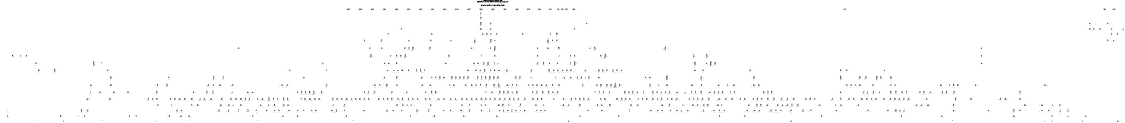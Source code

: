 # Network structure generated by ABC

digraph network {
size = "7.5,10";
center = true;
edge [dir = back];

{
  node [shape = plaintext];
  edge [style = invis];
  LevelTitle1 [label=""];
  LevelTitle2 [label=""];
  Level18 [label = ""];
  Level17 [label = ""];
  Level16 [label = ""];
  Level15 [label = ""];
  Level14 [label = ""];
  Level13 [label = ""];
  Level12 [label = ""];
  Level11 [label = ""];
  Level10 [label = ""];
  Level9 [label = ""];
  Level8 [label = ""];
  Level7 [label = ""];
  Level6 [label = ""];
  Level5 [label = ""];
  Level4 [label = ""];
  Level3 [label = ""];
  Level2 [label = ""];
  Level1 [label = ""];
  Level0 [label = ""];
  LevelTitle1 ->  LevelTitle2 ->  Level18 ->  Level17 ->  Level16 ->  Level15 ->  Level14 ->  Level13 ->  Level12 ->  Level11 ->  Level10 ->  Level9 ->  Level8 ->  Level7 ->  Level6 ->  Level5 ->  Level4 ->  Level3 ->  Level2 ->  Level1 ->  Level0;
}

{
  rank = same;
  LevelTitle1;
  title1 [shape=plaintext,
          fontsize=20,
          fontname = "Times-Roman",
          label="Network structure visualized by ABC\nBenchmark \"s1494.blif\". Time was Thu Oct  8 20:46:06 2020. "
         ];
}

{
  rank = same;
  LevelTitle2;
  title2 [shape=plaintext,
          fontsize=18,
          fontname = "Times-Roman",
          label="The network contains 647 logic nodes and 6 latches.\n"
         ];
}

{
  rank = same;
  Level18;
  Node9 [label = "v13_D_24", shape = invtriangle, color = coral, fillcolor = coral];
  Node10 [label = "v13_D_23", shape = invtriangle, color = coral, fillcolor = coral];
  Node11 [label = "v13_D_22", shape = invtriangle, color = coral, fillcolor = coral];
  Node12 [label = "v13_D_21", shape = invtriangle, color = coral, fillcolor = coral];
  Node13 [label = "v13_D_20", shape = invtriangle, color = coral, fillcolor = coral];
  Node14 [label = "v13_D_19", shape = invtriangle, color = coral, fillcolor = coral];
  Node15 [label = "v13_D_18", shape = invtriangle, color = coral, fillcolor = coral];
  Node16 [label = "v13_D_17", shape = invtriangle, color = coral, fillcolor = coral];
  Node17 [label = "v13_D_16", shape = invtriangle, color = coral, fillcolor = coral];
  Node18 [label = "v13_D_15", shape = invtriangle, color = coral, fillcolor = coral];
  Node19 [label = "v13_D_14", shape = invtriangle, color = coral, fillcolor = coral];
  Node20 [label = "v13_D_13", shape = invtriangle, color = coral, fillcolor = coral];
  Node21 [label = "v13_D_12", shape = invtriangle, color = coral, fillcolor = coral];
  Node22 [label = "v13_D_11", shape = invtriangle, color = coral, fillcolor = coral];
  Node23 [label = "v13_D_10", shape = invtriangle, color = coral, fillcolor = coral];
  Node24 [label = "v13_D_9", shape = invtriangle, color = coral, fillcolor = coral];
  Node25 [label = "v13_D_8", shape = invtriangle, color = coral, fillcolor = coral];
  Node26 [label = "v13_D_7", shape = invtriangle, color = coral, fillcolor = coral];
  Node27 [label = "v13_D_6", shape = invtriangle, color = coral, fillcolor = coral];
  Node29 [label = "v12L_in", shape = box, color = coral, fillcolor = coral];
  Node32 [label = "v11L_in", shape = box, color = coral, fillcolor = coral];
  Node35 [label = "v10L_in", shape = box, color = coral, fillcolor = coral];
  Node38 [label = "v9L_in", shape = box, color = coral, fillcolor = coral];
  Node41 [label = "v8L_in", shape = box, color = coral, fillcolor = coral];
  Node44 [label = "v7L_in", shape = box, color = coral, fillcolor = coral];
}

{
  rank = same;
  Level17;
  Node57 [label = "57\n0 1", shape = ellipse];
}

{
  rank = same;
  Level16;
  Node159 [label = "159\n0 1", shape = ellipse];
}

{
  rank = same;
  Level15;
  Node58 [label = "58\n0 1", shape = ellipse];
  Node65 [label = "65\n11 1", shape = ellipse];
  Node66 [label = "66\n11 1", shape = ellipse];
  Node68 [label = "68\n11 1", shape = ellipse];
  Node158 [label = "158\n1-- 1\n-1- 1\n--1 1", shape = ellipse];
}

{
  rank = same;
  Level14;
  Node53 [label = "53\n0 1", shape = ellipse];
  Node67 [label = "67\n11 1", shape = ellipse];
  Node69 [label = "69\n11 1", shape = ellipse];
  Node70 [label = "70\n11 1", shape = ellipse];
  Node161 [label = "161\n0 1", shape = ellipse];
  Node176 [label = "176\n0 1", shape = ellipse];
  Node179 [label = "179\n0 1", shape = ellipse];
  Node185 [label = "185\n0 1", shape = ellipse];
  Node686 [label = "686\n11 1", shape = ellipse];
}

{
  rank = same;
  Level13;
  Node56 [label = "56\n0 1", shape = ellipse];
  Node63 [label = "63\n0 1", shape = ellipse];
  Node151 [label = "151\n0 1", shape = ellipse];
  Node160 [label = "160\n1- 1\n-1 1", shape = ellipse];
  Node175 [label = "175\n0 1", shape = ellipse];
  Node178 [label = "178\n0 1", shape = ellipse];
  Node182 [label = "182\n0 1", shape = ellipse];
  Node184 [label = "184\n0 1", shape = ellipse];
  Node188 [label = "188\n0 1", shape = ellipse];
  Node191 [label = "191\n0 1", shape = ellipse];
  Node685 [label = "685\n1- 1\n-1 1", shape = ellipse];
}

{
  rank = same;
  Level12;
  Node46 [label = "46\n0 1", shape = ellipse];
  Node62 [label = "62\n0 1", shape = ellipse];
  Node150 [label = "150\n1- 1\n-1 1", shape = ellipse];
  Node157 [label = "157\n0 1", shape = ellipse];
  Node171 [label = "171\n0 1", shape = ellipse];
  Node174 [label = "174\n1--- 1\n-1-- 1\n--1- 1\n---1 1", shape = ellipse];
  Node177 [label = "177\n1--- 1\n-1-- 1\n--1- 1\n---1 1", shape = ellipse];
  Node181 [label = "181\n0 1", shape = ellipse];
  Node183 [label = "183\n1-- 1\n-1- 1\n--1 1", shape = ellipse];
  Node187 [label = "187\n0 1", shape = ellipse];
  Node190 [label = "190\n0 1", shape = ellipse];
  Node647 [label = "647\n11 1", shape = ellipse];
  Node657 [label = "657\n11 1", shape = ellipse];
}

{
  rank = same;
  Level11;
  Node55 [label = "55\n0 1", shape = ellipse];
  Node60 [label = "60\n0 1", shape = ellipse];
  Node61 [label = "61\n0 1", shape = ellipse];
  Node64 [label = "64\n0 1", shape = ellipse];
  Node137 [label = "137\n0 1", shape = ellipse];
  Node156 [label = "156\n1-- 1\n-1- 1\n--1 1", shape = ellipse];
  Node169 [label = "169\n0 1", shape = ellipse];
  Node170 [label = "170\n1- 1\n-1 1", shape = ellipse];
  Node180 [label = "180\n1-- 1\n-1- 1\n--1 1", shape = ellipse];
  Node186 [label = "186\n1--- 1\n-1-- 1\n--1- 1\n---1 1", shape = ellipse];
  Node189 [label = "189\n1-- 1\n-1- 1\n--1 1", shape = ellipse];
  Node640 [label = "640\n11 1", shape = ellipse];
  Node646 [label = "646\n1- 1\n-1 1", shape = ellipse];
  Node656 [label = "656\n1- 1\n-1 1", shape = ellipse];
  Node661 [label = "661\n11 1", shape = ellipse];
  Node672 [label = "672\n11 1", shape = ellipse];
  Node680 [label = "680\n11 1", shape = ellipse];
}

{
  rank = same;
  Level10;
  Node47 [label = "47\n0 1", shape = ellipse];
  Node52 [label = "52\n0 1", shape = ellipse];
  Node59 [label = "59\n0 1", shape = ellipse];
  Node136 [label = "136\n1-- 1\n-1- 1\n--1 1", shape = ellipse];
  Node155 [label = "155\n0 1", shape = ellipse];
  Node165 [label = "165\n0 1", shape = ellipse];
  Node167 [label = "167\n0 1", shape = ellipse];
  Node168 [label = "168\n1-- 1\n-1- 1\n--1 1", shape = ellipse];
  Node173 [label = "173\n0 1", shape = ellipse];
  Node572 [label = "572\n11 1", shape = ellipse];
  Node604 [label = "604\n11 1", shape = ellipse];
  Node617 [label = "617\n11 1", shape = ellipse];
  Node619 [label = "619\n11 1", shape = ellipse];
  Node624 [label = "624\n11 1", shape = ellipse];
  Node639 [label = "639\n1--- 1\n-1-- 1\n--1- 1\n---1 1", shape = ellipse];
  Node651 [label = "651\n11 1", shape = ellipse];
  Node660 [label = "660\n1--- 1\n-1-- 1\n--1- 1\n---1 1", shape = ellipse];
  Node671 [label = "671\n1-- 1\n-1- 1\n--1 1", shape = ellipse];
  Node674 [label = "674\n11 1", shape = ellipse];
  Node679 [label = "679\n1- 1\n-1 1", shape = ellipse];
}

{
  rank = same;
  Level9;
  Node48 [label = "48\n0 1", shape = ellipse];
  Node51 [label = "51\n0 1", shape = ellipse];
  Node139 [label = "139\n0 1", shape = ellipse];
  Node149 [label = "149\n0 1", shape = ellipse];
  Node154 [label = "154\n111 1", shape = ellipse];
  Node163 [label = "163\n0 1", shape = ellipse];
  Node164 [label = "164\n1- 1\n-1 1", shape = ellipse];
  Node166 [label = "166\n11 1", shape = ellipse];
  Node172 [label = "172\n1- 1\n-1 1", shape = ellipse];
  Node571 [label = "571\n1- 1\n-1 1", shape = ellipse];
  Node576 [label = "576\n11 1", shape = ellipse];
  Node594 [label = "594\n11 1", shape = ellipse];
  Node600 [label = "600\n11 1", shape = ellipse];
  Node603 [label = "603\n1--- 1\n-1-- 1\n--1- 1\n---1 1", shape = ellipse];
  Node608 [label = "608\n11 1", shape = ellipse];
  Node616 [label = "616\n1--- 1\n-1-- 1\n--1- 1\n---1 1", shape = ellipse];
  Node618 [label = "618\n1- 1\n-1 1", shape = ellipse];
  Node623 [label = "623\n1- 1\n-1 1", shape = ellipse];
  Node630 [label = "630\n11 1", shape = ellipse];
  Node642 [label = "642\n11 1", shape = ellipse];
  Node650 [label = "650\n1- 1\n-1 1", shape = ellipse];
  Node673 [label = "673\n1--- 1\n-1-- 1\n--1- 1\n---1 1", shape = ellipse];
  Node688 [label = "688\n11 1", shape = ellipse];
  Node691 [label = "691\n1-- 1\n-1- 1\n--1 1", shape = ellipse];
  Node692 [label = "692\n1-- 1\n-1- 1\n--1 1", shape = ellipse];
}

{
  rank = same;
  Level8;
  Node49 [label = "49\n0 1", shape = ellipse];
  Node54 [label = "54\n0 1", shape = ellipse];
  Node138 [label = "138\n111 1", shape = ellipse];
  Node141 [label = "141\n0 1", shape = ellipse];
  Node147 [label = "147\n0 1", shape = ellipse];
  Node148 [label = "148\n111 1", shape = ellipse];
  Node162 [label = "162\n1-- 1\n-1- 1\n--1 1", shape = ellipse];
  Node475 [label = "475\n11 1", shape = ellipse];
  Node480 [label = "480\n11 1", shape = ellipse];
  Node511 [label = "511\n11 1", shape = ellipse];
  Node513 [label = "513\n11 1", shape = ellipse];
  Node541 [label = "541\n11 1", shape = ellipse];
  Node545 [label = "545\n11 1", shape = ellipse];
  Node549 [label = "549\n11 1", shape = ellipse];
  Node551 [label = "551\n11 1", shape = ellipse];
  Node553 [label = "553\n111 1", shape = ellipse];
  Node557 [label = "557\n11 1", shape = ellipse];
  Node561 [label = "561\n11 1", shape = ellipse];
  Node575 [label = "575\n1- 1\n-1 1", shape = ellipse];
  Node580 [label = "580\n11 1", shape = ellipse];
  Node584 [label = "584\n11 1", shape = ellipse];
  Node588 [label = "588\n11 1", shape = ellipse];
  Node590 [label = "590\n11 1", shape = ellipse];
  Node593 [label = "593\n1-- 1\n-1- 1\n--1 1", shape = ellipse];
  Node599 [label = "599\n1- 1\n-1 1", shape = ellipse];
  Node602 [label = "602\n11 1", shape = ellipse];
  Node607 [label = "607\n1- 1\n-1 1", shape = ellipse];
  Node610 [label = "610\n11 1", shape = ellipse];
  Node626 [label = "626\n11 1", shape = ellipse];
  Node628 [label = "628\n11 1", shape = ellipse];
  Node629 [label = "629\n1- 1\n-1 1", shape = ellipse];
  Node636 [label = "636\n11 1", shape = ellipse];
  Node641 [label = "641\n1- 1\n-1 1", shape = ellipse];
  Node645 [label = "645\n1- 1\n-1 1", shape = ellipse];
  Node649 [label = "649\n11 1", shape = ellipse];
  Node653 [label = "653\n11 1", shape = ellipse];
  Node655 [label = "655\n11 1", shape = ellipse];
  Node659 [label = "659\n11 1", shape = ellipse];
  Node684 [label = "684\n11 1", shape = ellipse];
  Node687 [label = "687\n1- 1\n-1 1", shape = ellipse];
  Node690 [label = "690\n1-- 1\n-1- 1\n--1 1", shape = ellipse];
}

{
  rank = same;
  Level7;
  Node95 [label = "95\n0 1", shape = ellipse];
  Node140 [label = "140\n1- 1\n-1 1", shape = ellipse];
  Node143 [label = "143\n0 1", shape = ellipse];
  Node146 [label = "146\n1- 1\n-1 1", shape = ellipse];
  Node153 [label = "153\n0 1", shape = ellipse];
  Node477 [label = "477\n11 1", shape = ellipse];
  Node479 [label = "479\n1- 1\n-1 1", shape = ellipse];
  Node494 [label = "494\n11 1", shape = ellipse];
  Node497 [label = "497\n11 1", shape = ellipse];
  Node503 [label = "503\n11 1", shape = ellipse];
  Node510 [label = "510\n1- 1\n-1 1", shape = ellipse];
  Node512 [label = "512\n1-- 1\n-1- 1\n--1 1", shape = ellipse];
  Node517 [label = "517\n11 1", shape = ellipse];
  Node520 [label = "520\n111 1", shape = ellipse];
  Node522 [label = "522\n1- 1\n-1 1", shape = ellipse];
  Node524 [label = "524\n11 1", shape = ellipse];
  Node528 [label = "528\n1- 1\n-1 1", shape = ellipse];
  Node530 [label = "530\n11 1", shape = ellipse];
  Node536 [label = "536\n11 1", shape = ellipse];
  Node540 [label = "540\n1- 1\n-1 1", shape = ellipse];
  Node544 [label = "544\n1- 1\n-1 1", shape = ellipse];
  Node547 [label = "547\n11 1", shape = ellipse];
  Node548 [label = "548\n1-- 1\n-1- 1\n--1 1", shape = ellipse];
  Node550 [label = "550\n1- 1\n-1 1", shape = ellipse];
  Node552 [label = "552\n1- 1\n-1 1", shape = ellipse];
  Node555 [label = "555\n11 1", shape = ellipse];
  Node556 [label = "556\n1- 1\n-1 1", shape = ellipse];
  Node559 [label = "559\n11 1", shape = ellipse];
  Node560 [label = "560\n1-- 1\n-1- 1\n--1 1", shape = ellipse];
  Node579 [label = "579\n1- 1\n-1 1", shape = ellipse];
  Node583 [label = "583\n1- 1\n-1 1", shape = ellipse];
  Node587 [label = "587\n1- 1\n-1 1", shape = ellipse];
  Node589 [label = "589\n1-- 1\n-1- 1\n--1 1", shape = ellipse];
  Node596 [label = "596\n11 1", shape = ellipse];
  Node601 [label = "601\n1- 1\n-1 1", shape = ellipse];
  Node609 [label = "609\n1- 1\n-1 1", shape = ellipse];
  Node625 [label = "625\n1- 1\n-1 1", shape = ellipse];
  Node627 [label = "627\n1- 1\n-1 1", shape = ellipse];
  Node635 [label = "635\n1--- 1\n-1-- 1\n--1- 1\n---1 1", shape = ellipse];
  Node648 [label = "648\n1- 1\n-1 1", shape = ellipse];
  Node652 [label = "652\n1- 1\n-1 1", shape = ellipse];
  Node654 [label = "654\n1- 1\n-1 1", shape = ellipse];
  Node658 [label = "658\n1- 1\n-1 1", shape = ellipse];
  Node683 [label = "683\n1- 1\n-1 1", shape = ellipse];
  Node689 [label = "689\n1-- 1\n-1- 1\n--1 1", shape = ellipse];
}

{
  rank = same;
  Level6;
  Node50 [label = "50\n0 1", shape = ellipse];
  Node94 [label = "94\n1- 1\n-1 1", shape = ellipse];
  Node142 [label = "142\n1111 1", shape = ellipse];
  Node152 [label = "152\n111 1", shape = ellipse];
  Node342 [label = "342\n11 1", shape = ellipse];
  Node349 [label = "349\n11 1", shape = ellipse];
  Node352 [label = "352\n11 1", shape = ellipse];
  Node355 [label = "355\n111 1", shape = ellipse];
  Node358 [label = "358\n1111 1", shape = ellipse];
  Node375 [label = "375\n11 1", shape = ellipse];
  Node378 [label = "378\n1111 1", shape = ellipse];
  Node381 [label = "381\n11 1", shape = ellipse];
  Node384 [label = "384\n11 1", shape = ellipse];
  Node387 [label = "387\n111 1", shape = ellipse];
  Node391 [label = "391\n111 1", shape = ellipse];
  Node393 [label = "393\n11 1", shape = ellipse];
  Node395 [label = "395\n11 1", shape = ellipse];
  Node398 [label = "398\n11 1", shape = ellipse];
  Node401 [label = "401\n11 1", shape = ellipse];
  Node410 [label = "410\n11 1", shape = ellipse];
  Node413 [label = "413\n11 1", shape = ellipse];
  Node415 [label = "415\n11 1", shape = ellipse];
  Node420 [label = "420\n111 1", shape = ellipse];
  Node427 [label = "427\n11 1", shape = ellipse];
  Node435 [label = "435\n111 1", shape = ellipse];
  Node437 [label = "437\n11 1", shape = ellipse];
  Node439 [label = "439\n11 1", shape = ellipse];
  Node442 [label = "442\n111 1", shape = ellipse];
  Node444 [label = "444\n11 1", shape = ellipse];
  Node467 [label = "467\n11 1", shape = ellipse];
  Node469 [label = "469\n111 1", shape = ellipse];
  Node473 [label = "473\n11 1", shape = ellipse];
  Node476 [label = "476\n1- 1\n-1 1", shape = ellipse];
  Node488 [label = "488\n11 1", shape = ellipse];
  Node490 [label = "490\n11 1", shape = ellipse];
  Node496 [label = "496\n1- 1\n-1 1", shape = ellipse];
  Node499 [label = "499\n11 1", shape = ellipse];
  Node502 [label = "502\n1- 1\n-1 1", shape = ellipse];
  Node509 [label = "509\n11 1", shape = ellipse];
  Node516 [label = "516\n1- 1\n-1 1", shape = ellipse];
  Node519 [label = "519\n1- 1\n-1 1", shape = ellipse];
  Node523 [label = "523\n1--- 1\n-1-- 1\n--1- 1\n---1 1", shape = ellipse];
  Node529 [label = "529\n1- 1\n-1 1", shape = ellipse];
  Node535 [label = "535\n1- 1\n-1 1", shape = ellipse];
  Node539 [label = "539\n11 1", shape = ellipse];
  Node546 [label = "546\n1- 1\n-1 1", shape = ellipse];
  Node554 [label = "554\n1--- 1\n-1-- 1\n--1- 1\n---1 1", shape = ellipse];
  Node558 [label = "558\n1- 1\n-1 1", shape = ellipse];
  Node563 [label = "563\n11 1", shape = ellipse];
  Node565 [label = "565\n111 1", shape = ellipse];
  Node574 [label = "574\n11 1", shape = ellipse];
  Node578 [label = "578\n111 1", shape = ellipse];
  Node582 [label = "582\n111 1", shape = ellipse];
  Node586 [label = "586\n111 1", shape = ellipse];
  Node595 [label = "595\n1- 1\n-1 1", shape = ellipse];
  Node612 [label = "612\n111 1", shape = ellipse];
  Node622 [label = "622\n111 1", shape = ellipse];
  Node632 [label = "632\n111 1", shape = ellipse];
  Node633 [label = "633\n11 1", shape = ellipse];
  Node638 [label = "638\n11 1", shape = ellipse];
  Node644 [label = "644\n11 1", shape = ellipse];
  Node663 [label = "663\n11 1", shape = ellipse];
  Node666 [label = "666\n111 1", shape = ellipse];
  Node668 [label = "668\n11 1", shape = ellipse];
  Node670 [label = "670\n11 1", shape = ellipse];
  Node678 [label = "678\n11 1", shape = ellipse];
}

{
  rank = same;
  Level5;
  Node83 [label = "83\n0 1", shape = ellipse];
  Node145 [label = "145\n0 1", shape = ellipse];
  Node341 [label = "341\n1- 1\n-1 1", shape = ellipse];
  Node345 [label = "345\n11 1", shape = ellipse];
  Node347 [label = "347\n11 1", shape = ellipse];
  Node348 [label = "348\n1- 1\n-1 1", shape = ellipse];
  Node351 [label = "351\n1- 1\n-1 1", shape = ellipse];
  Node354 [label = "354\n1- 1\n-1 1", shape = ellipse];
  Node357 [label = "357\n1- 1\n-1 1", shape = ellipse];
  Node363 [label = "363\n1- 1\n-1 1", shape = ellipse];
  Node365 [label = "365\n11 1", shape = ellipse];
  Node368 [label = "368\n11 1", shape = ellipse];
  Node371 [label = "371\n11 1", shape = ellipse];
  Node373 [label = "373\n11 1", shape = ellipse];
  Node374 [label = "374\n1- 1\n-1 1", shape = ellipse];
  Node377 [label = "377\n1- 1\n-1 1", shape = ellipse];
  Node380 [label = "380\n1- 1\n-1 1", shape = ellipse];
  Node383 [label = "383\n1- 1\n-1 1", shape = ellipse];
  Node386 [label = "386\n1- 1\n-1 1", shape = ellipse];
  Node388 [label = "388\n111 1", shape = ellipse];
  Node389 [label = "389\n1- 1\n-1 1", shape = ellipse];
  Node390 [label = "390\n1- 1\n-1 1", shape = ellipse];
  Node392 [label = "392\n1- 1\n-1 1", shape = ellipse];
  Node394 [label = "394\n1- 1\n-1 1", shape = ellipse];
  Node397 [label = "397\n1- 1\n-1 1", shape = ellipse];
  Node400 [label = "400\n1- 1\n-1 1", shape = ellipse];
  Node407 [label = "407\n11 1", shape = ellipse];
  Node409 [label = "409\n1- 1\n-1 1", shape = ellipse];
  Node412 [label = "412\n1- 1\n-1 1", shape = ellipse];
  Node414 [label = "414\n1- 1\n-1 1", shape = ellipse];
  Node418 [label = "418\n111 1", shape = ellipse];
  Node419 [label = "419\n1- 1\n-1 1", shape = ellipse];
  Node422 [label = "422\n11 1", shape = ellipse];
  Node424 [label = "424\n11 1", shape = ellipse];
  Node426 [label = "426\n1- 1\n-1 1", shape = ellipse];
  Node430 [label = "430\n111 1", shape = ellipse];
  Node434 [label = "434\n1- 1\n-1 1", shape = ellipse];
  Node436 [label = "436\n1- 1\n-1 1", shape = ellipse];
  Node438 [label = "438\n1- 1\n-1 1", shape = ellipse];
  Node441 [label = "441\n1- 1\n-1 1", shape = ellipse];
  Node443 [label = "443\n1- 1\n-1 1", shape = ellipse];
  Node447 [label = "447\n11 1", shape = ellipse];
  Node448 [label = "448\n11 1", shape = ellipse];
  Node452 [label = "452\n11 1", shape = ellipse];
  Node454 [label = "454\n11 1", shape = ellipse];
  Node456 [label = "456\n11 1", shape = ellipse];
  Node459 [label = "459\n11 1", shape = ellipse];
  Node463 [label = "463\n11 1", shape = ellipse];
  Node465 [label = "465\n111 1", shape = ellipse];
  Node466 [label = "466\n1- 1\n-1 1", shape = ellipse];
  Node472 [label = "472\n1- 1\n-1 1", shape = ellipse];
  Node483 [label = "483\n11 1", shape = ellipse];
  Node487 [label = "487\n1-- 1\n-1- 1\n--1 1", shape = ellipse];
  Node489 [label = "489\n1- 1\n-1 1", shape = ellipse];
  Node498 [label = "498\n1- 1\n-1 1", shape = ellipse];
  Node505 [label = "505\n11 1", shape = ellipse];
  Node507 [label = "507\n11 1", shape = ellipse];
  Node508 [label = "508\n1- 1\n-1 1", shape = ellipse];
  Node521 [label = "521\n111 1", shape = ellipse];
  Node538 [label = "538\n1- 1\n-1 1", shape = ellipse];
  Node543 [label = "543\n11 1", shape = ellipse];
  Node562 [label = "562\n1- 1\n-1 1", shape = ellipse];
  Node564 [label = "564\n1- 1\n-1 1", shape = ellipse];
  Node573 [label = "573\n1- 1\n-1 1", shape = ellipse];
  Node577 [label = "577\n1- 1\n-1 1", shape = ellipse];
  Node581 [label = "581\n1- 1\n-1 1", shape = ellipse];
  Node585 [label = "585\n1- 1\n-1 1", shape = ellipse];
  Node592 [label = "592\n11 1", shape = ellipse];
  Node598 [label = "598\n11 1", shape = ellipse];
  Node606 [label = "606\n11 1", shape = ellipse];
  Node611 [label = "611\n1- 1\n-1 1", shape = ellipse];
  Node614 [label = "614\n111 1", shape = ellipse];
  Node621 [label = "621\n1- 1\n-1 1", shape = ellipse];
  Node631 [label = "631\n1- 1\n-1 1", shape = ellipse];
  Node637 [label = "637\n1- 1\n-1 1", shape = ellipse];
  Node643 [label = "643\n1- 1\n-1 1", shape = ellipse];
  Node662 [label = "662\n1- 1\n-1 1", shape = ellipse];
  Node665 [label = "665\n1- 1\n-1 1", shape = ellipse];
  Node667 [label = "667\n1- 1\n-1 1", shape = ellipse];
  Node669 [label = "669\n1- 1\n-1 1", shape = ellipse];
  Node676 [label = "676\n1111 1", shape = ellipse];
  Node677 [label = "677\n1- 1\n-1 1", shape = ellipse];
}

{
  rank = same;
  Level4;
  Node82 [label = "82\n1- 1\n-1 1", shape = ellipse];
  Node107 [label = "107\n0 1", shape = ellipse];
  Node144 [label = "144\n1111 1", shape = ellipse];
  Node207 [label = "207\n1111 1", shape = ellipse];
  Node209 [label = "209\n111 1", shape = ellipse];
  Node213 [label = "213\n1111 1", shape = ellipse];
  Node214 [label = "214\n11 1", shape = ellipse];
  Node216 [label = "216\n111 1", shape = ellipse];
  Node217 [label = "217\n11 1", shape = ellipse];
  Node218 [label = "218\n111 1", shape = ellipse];
  Node219 [label = "219\n111 1", shape = ellipse];
  Node222 [label = "222\n11 1", shape = ellipse];
  Node225 [label = "225\n111 1", shape = ellipse];
  Node226 [label = "226\n1111 1", shape = ellipse];
  Node227 [label = "227\n11 1", shape = ellipse];
  Node229 [label = "229\n11 1", shape = ellipse];
  Node231 [label = "231\n111 1", shape = ellipse];
  Node232 [label = "232\n11 1", shape = ellipse];
  Node234 [label = "234\n111 1", shape = ellipse];
  Node235 [label = "235\n11 1", shape = ellipse];
  Node238 [label = "238\n11 1", shape = ellipse];
  Node240 [label = "240\n111 1", shape = ellipse];
  Node241 [label = "241\n111 1", shape = ellipse];
  Node242 [label = "242\n11 1", shape = ellipse];
  Node244 [label = "244\n11 1", shape = ellipse];
  Node245 [label = "245\n1111 1", shape = ellipse];
  Node246 [label = "246\n11 1", shape = ellipse];
  Node248 [label = "248\n11 1", shape = ellipse];
  Node251 [label = "251\n11 1", shape = ellipse];
  Node253 [label = "253\n111 1", shape = ellipse];
  Node254 [label = "254\n111 1", shape = ellipse];
  Node255 [label = "255\n11 1", shape = ellipse];
  Node256 [label = "256\n11 1", shape = ellipse];
  Node257 [label = "257\n11 1", shape = ellipse];
  Node259 [label = "259\n11 1", shape = ellipse];
  Node262 [label = "262\n11 1", shape = ellipse];
  Node263 [label = "263\n111 1", shape = ellipse];
  Node264 [label = "264\n1111 1", shape = ellipse];
  Node267 [label = "267\n11 1", shape = ellipse];
  Node270 [label = "270\n111 1", shape = ellipse];
  Node271 [label = "271\n111 1", shape = ellipse];
  Node274 [label = "274\n111 1", shape = ellipse];
  Node276 [label = "276\n11 1", shape = ellipse];
  Node284 [label = "284\n1111 1", shape = ellipse];
  Node285 [label = "285\n11 1", shape = ellipse];
  Node286 [label = "286\n11 1", shape = ellipse];
  Node290 [label = "290\n111 1", shape = ellipse];
  Node292 [label = "292\n11 1", shape = ellipse];
  Node293 [label = "293\n11 1", shape = ellipse];
  Node295 [label = "295\n11 1", shape = ellipse];
  Node297 [label = "297\n11 1", shape = ellipse];
  Node302 [label = "302\n11 1", shape = ellipse];
  Node303 [label = "303\n11 1", shape = ellipse];
  Node305 [label = "305\n11 1", shape = ellipse];
  Node306 [label = "306\n11 1", shape = ellipse];
  Node309 [label = "309\n11 1", shape = ellipse];
  Node315 [label = "315\n11 1", shape = ellipse];
  Node318 [label = "318\n11 1", shape = ellipse];
  Node319 [label = "319\n11 1", shape = ellipse];
  Node320 [label = "320\n11 1", shape = ellipse];
  Node321 [label = "321\n11 1", shape = ellipse];
  Node323 [label = "323\n11 1", shape = ellipse];
  Node329 [label = "329\n11 1", shape = ellipse];
  Node330 [label = "330\n11 1", shape = ellipse];
  Node340 [label = "340\n11 1", shape = ellipse];
  Node344 [label = "344\n1- 1\n-1 1", shape = ellipse];
  Node350 [label = "350\n11 1", shape = ellipse];
  Node356 [label = "356\n1111 1", shape = ellipse];
  Node360 [label = "360\n111 1", shape = ellipse];
  Node364 [label = "364\n1- 1\n-1 1", shape = ellipse];
  Node367 [label = "367\n1- 1\n-1 1", shape = ellipse];
  Node369 [label = "369\n11 1", shape = ellipse];
  Node370 [label = "370\n1- 1\n-1 1", shape = ellipse];
  Node372 [label = "372\n1- 1\n-1 1", shape = ellipse];
  Node376 [label = "376\n11 1", shape = ellipse];
  Node379 [label = "379\n111 1", shape = ellipse];
  Node382 [label = "382\n11 1", shape = ellipse];
  Node385 [label = "385\n111 1", shape = ellipse];
  Node396 [label = "396\n111 1", shape = ellipse];
  Node399 [label = "399\n111 1", shape = ellipse];
  Node402 [label = "402\n111 1", shape = ellipse];
  Node405 [label = "405\n111 1", shape = ellipse];
  Node406 [label = "406\n1- 1\n-1 1", shape = ellipse];
  Node408 [label = "408\n11 1", shape = ellipse];
  Node411 [label = "411\n111 1", shape = ellipse];
  Node417 [label = "417\n1- 1\n-1 1", shape = ellipse];
  Node421 [label = "421\n1- 1\n-1 1", shape = ellipse];
  Node423 [label = "423\n1- 1\n-1 1", shape = ellipse];
  Node425 [label = "425\n11 1", shape = ellipse];
  Node428 [label = "428\n111 1", shape = ellipse];
  Node429 [label = "429\n1- 1\n-1 1", shape = ellipse];
  Node431 [label = "431\n111 1", shape = ellipse];
  Node433 [label = "433\n111 1", shape = ellipse];
  Node440 [label = "440\n11 1", shape = ellipse];
  Node445 [label = "445\n111 1", shape = ellipse];
  Node446 [label = "446\n1- 1\n-1 1", shape = ellipse];
  Node450 [label = "450\n11 1", shape = ellipse];
  Node451 [label = "451\n1-- 1\n-1- 1\n--1 1", shape = ellipse];
  Node453 [label = "453\n1- 1\n-1 1", shape = ellipse];
  Node455 [label = "455\n1- 1\n-1 1", shape = ellipse];
  Node457 [label = "457\n11 1", shape = ellipse];
  Node458 [label = "458\n1- 1\n-1 1", shape = ellipse];
  Node460 [label = "460\n1111 1", shape = ellipse];
  Node462 [label = "462\n1-- 1\n-1- 1\n--1 1", shape = ellipse];
  Node464 [label = "464\n1- 1\n-1 1", shape = ellipse];
  Node468 [label = "468\n111 1", shape = ellipse];
  Node470 [label = "470\n111 1", shape = ellipse];
  Node474 [label = "474\n111 1", shape = ellipse];
  Node478 [label = "478\n111 1", shape = ellipse];
  Node481 [label = "481\n111 1", shape = ellipse];
  Node482 [label = "482\n1- 1\n-1 1", shape = ellipse];
  Node485 [label = "485\n11 1", shape = ellipse];
  Node500 [label = "500\n111 1", shape = ellipse];
  Node501 [label = "501\n11 1", shape = ellipse];
  Node504 [label = "504\n1- 1\n-1 1", shape = ellipse];
  Node506 [label = "506\n1- 1\n-1 1", shape = ellipse];
  Node515 [label = "515\n11 1", shape = ellipse];
  Node518 [label = "518\n111 1", shape = ellipse];
  Node526 [label = "526\n11 1", shape = ellipse];
  Node527 [label = "527\n111 1", shape = ellipse];
  Node532 [label = "532\n11 1", shape = ellipse];
  Node534 [label = "534\n111 1", shape = ellipse];
  Node537 [label = "537\n111 1", shape = ellipse];
  Node542 [label = "542\n1- 1\n-1 1", shape = ellipse];
  Node568 [label = "568\n11 1", shape = ellipse];
  Node570 [label = "570\n1111 1", shape = ellipse];
  Node591 [label = "591\n1- 1\n-1 1", shape = ellipse];
  Node597 [label = "597\n1- 1\n-1 1", shape = ellipse];
  Node605 [label = "605\n1- 1\n-1 1", shape = ellipse];
  Node613 [label = "613\n1- 1\n-1 1", shape = ellipse];
  Node615 [label = "615\n11 1", shape = ellipse];
  Node620 [label = "620\n11 1", shape = ellipse];
  Node634 [label = "634\n11 1", shape = ellipse];
  Node675 [label = "675\n1- 1\n-1 1", shape = ellipse];
  Node682 [label = "682\n111 1", shape = ellipse];
}

{
  rank = same;
  Level3;
  Node73 [label = "73\n0 1", shape = ellipse];
  Node75 [label = "75\n0 1", shape = ellipse];
  Node77 [label = "77\n0 1", shape = ellipse];
  Node79 [label = "79\n0 1", shape = ellipse];
  Node81 [label = "81\n0 1", shape = ellipse];
  Node85 [label = "85\n0 1", shape = ellipse];
  Node89 [label = "89\n0 1", shape = ellipse];
  Node91 [label = "91\n0 1", shape = ellipse];
  Node93 [label = "93\n0 1", shape = ellipse];
  Node99 [label = "99\n0 1", shape = ellipse];
  Node101 [label = "101\n0 1", shape = ellipse];
  Node103 [label = "103\n0 1", shape = ellipse];
  Node105 [label = "105\n0 1", shape = ellipse];
  Node106 [label = "106\n1- 1\n-1 1", shape = ellipse];
  Node110 [label = "110\n0 1", shape = ellipse];
  Node112 [label = "112\n0 1", shape = ellipse];
  Node115 [label = "115\n0 1", shape = ellipse];
  Node117 [label = "117\n0 1", shape = ellipse];
  Node127 [label = "127\n0 1", shape = ellipse];
  Node129 [label = "129\n0 1", shape = ellipse];
  Node220 [label = "220\n111 1", shape = ellipse];
  Node224 [label = "224\n1111 1", shape = ellipse];
  Node252 [label = "252\n111 1", shape = ellipse];
  Node273 [label = "273\n1111 1", shape = ellipse];
  Node275 [label = "275\n11 1", shape = ellipse];
  Node278 [label = "278\n11 1", shape = ellipse];
  Node280 [label = "280\n11 1", shape = ellipse];
  Node281 [label = "281\n11 1", shape = ellipse];
  Node283 [label = "283\n111 1", shape = ellipse];
  Node287 [label = "287\n11 1", shape = ellipse];
  Node289 [label = "289\n1111 1", shape = ellipse];
  Node291 [label = "291\n1- 1\n-1 1", shape = ellipse];
  Node296 [label = "296\n11 1", shape = ellipse];
  Node300 [label = "300\n111 1", shape = ellipse];
  Node301 [label = "301\n1- 1\n-1 1", shape = ellipse];
  Node304 [label = "304\n1- 1\n-1 1", shape = ellipse];
  Node308 [label = "308\n1- 1\n-1 1", shape = ellipse];
  Node310 [label = "310\n11 1", shape = ellipse];
  Node312 [label = "312\n11 1", shape = ellipse];
  Node313 [label = "313\n11 1", shape = ellipse];
  Node314 [label = "314\n11 1", shape = ellipse];
  Node316 [label = "316\n11 1", shape = ellipse];
  Node317 [label = "317\n1- 1\n-1 1", shape = ellipse];
  Node325 [label = "325\n11 1", shape = ellipse];
  Node327 [label = "327\n111 1", shape = ellipse];
  Node328 [label = "328\n111 1", shape = ellipse];
  Node332 [label = "332\n11 1", shape = ellipse];
  Node334 [label = "334\n111 1", shape = ellipse];
  Node335 [label = "335\n11 1", shape = ellipse];
  Node336 [label = "336\n11 1", shape = ellipse];
  Node343 [label = "343\n1111 1", shape = ellipse];
  Node346 [label = "346\n11 1", shape = ellipse];
  Node353 [label = "353\n11 1", shape = ellipse];
  Node404 [label = "404\n1- 1\n-1 1", shape = ellipse];
  Node416 [label = "416\n111 1", shape = ellipse];
  Node432 [label = "432\n1- 1\n-1 1", shape = ellipse];
  Node449 [label = "449\n1- 1\n-1 1", shape = ellipse];
  Node484 [label = "484\n1- 1\n-1 1", shape = ellipse];
  Node486 [label = "486\n11 1", shape = ellipse];
  Node492 [label = "492\n11 1", shape = ellipse];
  Node514 [label = "514\n111 1", shape = ellipse];
  Node525 [label = "525\n1- 1\n-1 1", shape = ellipse];
  Node531 [label = "531\n1- 1\n-1 1", shape = ellipse];
  Node533 [label = "533\n1- 1\n-1 1", shape = ellipse];
  Node567 [label = "567\n1- 1\n-1 1", shape = ellipse];
  Node569 [label = "569\n1- 1\n-1 1", shape = ellipse];
  Node664 [label = "664\n111 1", shape = ellipse];
  Node681 [label = "681\n111 1", shape = ellipse];
}

{
  rank = same;
  Level2;
  Node72 [label = "72\n1- 1\n-1 1", shape = ellipse];
  Node74 [label = "74\n1- 1\n-1 1", shape = ellipse];
  Node76 [label = "76\n1- 1\n-1 1", shape = ellipse];
  Node78 [label = "78\n1- 1\n-1 1", shape = ellipse];
  Node80 [label = "80\n1- 1\n-1 1", shape = ellipse];
  Node84 [label = "84\n1- 1\n-1 1", shape = ellipse];
  Node88 [label = "88\n1- 1\n-1 1", shape = ellipse];
  Node90 [label = "90\n1- 1\n-1 1", shape = ellipse];
  Node92 [label = "92\n1- 1\n-1 1", shape = ellipse];
  Node97 [label = "97\n0 1", shape = ellipse];
  Node98 [label = "98\n1- 1\n-1 1", shape = ellipse];
  Node100 [label = "100\n1- 1\n-1 1", shape = ellipse];
  Node102 [label = "102\n1- 1\n-1 1", shape = ellipse];
  Node104 [label = "104\n1- 1\n-1 1", shape = ellipse];
  Node109 [label = "109\n1- 1\n-1 1", shape = ellipse];
  Node111 [label = "111\n1- 1\n-1 1", shape = ellipse];
  Node114 [label = "114\n1- 1\n-1 1", shape = ellipse];
  Node116 [label = "116\n1- 1\n-1 1", shape = ellipse];
  Node121 [label = "121\n0 1", shape = ellipse];
  Node126 [label = "126\n1- 1\n-1 1", shape = ellipse];
  Node128 [label = "128\n1- 1\n-1 1", shape = ellipse];
  Node131 [label = "131\n0 1", shape = ellipse];
  Node133 [label = "133\n0 1", shape = ellipse];
  Node192 [label = "192\n11 1", shape = ellipse];
  Node194 [label = "194\n111 1", shape = ellipse];
  Node195 [label = "195\n111 1", shape = ellipse];
  Node196 [label = "196\n11 1", shape = ellipse];
  Node198 [label = "198\n11 1", shape = ellipse];
  Node199 [label = "199\n1111 1", shape = ellipse];
  Node200 [label = "200\n11 1", shape = ellipse];
  Node202 [label = "202\n11 1", shape = ellipse];
  Node203 [label = "203\n11 1", shape = ellipse];
  Node204 [label = "204\n11 1", shape = ellipse];
  Node205 [label = "205\n11 1", shape = ellipse];
  Node208 [label = "208\n111 1", shape = ellipse];
  Node211 [label = "211\n11 1", shape = ellipse];
  Node212 [label = "212\n1111 1", shape = ellipse];
  Node215 [label = "215\n11 1", shape = ellipse];
  Node221 [label = "221\n11 1", shape = ellipse];
  Node223 [label = "223\n11 1", shape = ellipse];
  Node230 [label = "230\n1111 1", shape = ellipse];
  Node233 [label = "233\n111 1", shape = ellipse];
  Node236 [label = "236\n111 1", shape = ellipse];
  Node237 [label = "237\n111 1", shape = ellipse];
  Node239 [label = "239\n111 1", shape = ellipse];
  Node243 [label = "243\n111 1", shape = ellipse];
  Node247 [label = "247\n1111 1", shape = ellipse];
  Node249 [label = "249\n11 1", shape = ellipse];
  Node250 [label = "250\n111 1", shape = ellipse];
  Node258 [label = "258\n111 1", shape = ellipse];
  Node260 [label = "260\n111 1", shape = ellipse];
  Node261 [label = "261\n11 1", shape = ellipse];
  Node265 [label = "265\n111 1", shape = ellipse];
  Node266 [label = "266\n111 1", shape = ellipse];
  Node268 [label = "268\n111 1", shape = ellipse];
  Node269 [label = "269\n11 1", shape = ellipse];
  Node272 [label = "272\n1111 1", shape = ellipse];
  Node277 [label = "277\n11 1", shape = ellipse];
  Node279 [label = "279\n11 1", shape = ellipse];
  Node294 [label = "294\n11 1", shape = ellipse];
  Node298 [label = "298\n1111 1", shape = ellipse];
  Node299 [label = "299\n1- 1\n-1 1", shape = ellipse];
  Node307 [label = "307\n11 1", shape = ellipse];
  Node311 [label = "311\n11 1", shape = ellipse];
  Node322 [label = "322\n11 1", shape = ellipse];
  Node324 [label = "324\n11 1", shape = ellipse];
  Node326 [label = "326\n111 1", shape = ellipse];
  Node331 [label = "331\n1- 1\n-1 1", shape = ellipse];
  Node333 [label = "333\n1- 1\n-1 1", shape = ellipse];
  Node337 [label = "337\n11 1", shape = ellipse];
  Node339 [label = "339\n111 1", shape = ellipse];
  Node359 [label = "359\n111 1", shape = ellipse];
  Node362 [label = "362\n11 1", shape = ellipse];
  Node403 [label = "403\n111 1", shape = ellipse];
  Node461 [label = "461\n11 1", shape = ellipse];
  Node471 [label = "471\n11 1", shape = ellipse];
  Node491 [label = "491\n1- 1\n-1 1", shape = ellipse];
  Node493 [label = "493\n11 1", shape = ellipse];
  Node495 [label = "495\n111 1", shape = ellipse];
  Node566 [label = "566\n11 1", shape = ellipse];
}

{
  rank = same;
  Level1;
  Node71 [label = "71\n0 1", shape = ellipse];
  Node86 [label = "86\n0 1", shape = ellipse];
  Node87 [label = "87\n0 1", shape = ellipse];
  Node96 [label = "96\n1- 1\n-1 1", shape = ellipse];
  Node108 [label = "108\n0 1", shape = ellipse];
  Node113 [label = "113\n0 1", shape = ellipse];
  Node118 [label = "118\n0 1", shape = ellipse];
  Node119 [label = "119\n0 1", shape = ellipse];
  Node120 [label = "120\n1- 1\n-1 1", shape = ellipse];
  Node122 [label = "122\n0 1", shape = ellipse];
  Node123 [label = "123\n0 1", shape = ellipse];
  Node124 [label = "124\n0 1", shape = ellipse];
  Node125 [label = "125\n0 1", shape = ellipse];
  Node130 [label = "130\n1- 1\n-1 1", shape = ellipse];
  Node132 [label = "132\n1- 1\n-1 1", shape = ellipse];
  Node134 [label = "134\n0 1", shape = ellipse];
  Node135 [label = "135\n0 1", shape = ellipse];
  Node193 [label = "193\n11 1", shape = ellipse];
  Node197 [label = "197\n11 1", shape = ellipse];
  Node201 [label = "201\n11 1", shape = ellipse];
  Node206 [label = "206\n11 1", shape = ellipse];
  Node210 [label = "210\n11 1", shape = ellipse];
  Node228 [label = "228\n11 1", shape = ellipse];
  Node282 [label = "282\n111 1", shape = ellipse];
  Node288 [label = "288\n11 1", shape = ellipse];
  Node338 [label = "338\n1- 1\n-1 1", shape = ellipse];
  Node361 [label = "361\n1- 1\n-1 1", shape = ellipse];
  Node366 [label = "366\n11 1", shape = ellipse];
}

{
  rank = same;
  Level0;
  Node1 [label = "CLR", shape = triangle, color = coral, fillcolor = coral];
  Node2 [label = "v6", shape = triangle, color = coral, fillcolor = coral];
  Node3 [label = "v5", shape = triangle, color = coral, fillcolor = coral];
  Node4 [label = "v4", shape = triangle, color = coral, fillcolor = coral];
  Node5 [label = "v3", shape = triangle, color = coral, fillcolor = coral];
  Node6 [label = "v2", shape = triangle, color = coral, fillcolor = coral];
  Node7 [label = "v1", shape = triangle, color = coral, fillcolor = coral];
  Node8 [label = "v0", shape = triangle, color = coral, fillcolor = coral];
  Node30 [label = "v12L", shape = box, color = coral, fillcolor = coral];
  Node33 [label = "v11L", shape = box, color = coral, fillcolor = coral];
  Node36 [label = "v10L", shape = box, color = coral, fillcolor = coral];
  Node39 [label = "v9L", shape = box, color = coral, fillcolor = coral];
  Node42 [label = "v8L", shape = box, color = coral, fillcolor = coral];
  Node45 [label = "v7L", shape = box, color = coral, fillcolor = coral];
}

title1 -> title2 [style = invis];
title2 -> Node9 [style = invis];
title2 -> Node10 [style = invis];
title2 -> Node11 [style = invis];
title2 -> Node12 [style = invis];
title2 -> Node13 [style = invis];
title2 -> Node14 [style = invis];
title2 -> Node15 [style = invis];
title2 -> Node16 [style = invis];
title2 -> Node17 [style = invis];
title2 -> Node18 [style = invis];
title2 -> Node19 [style = invis];
title2 -> Node20 [style = invis];
title2 -> Node21 [style = invis];
title2 -> Node22 [style = invis];
title2 -> Node23 [style = invis];
title2 -> Node24 [style = invis];
title2 -> Node25 [style = invis];
title2 -> Node26 [style = invis];
title2 -> Node27 [style = invis];
title2 -> Node29 [style = invis];
title2 -> Node32 [style = invis];
title2 -> Node35 [style = invis];
title2 -> Node38 [style = invis];
title2 -> Node41 [style = invis];
title2 -> Node44 [style = invis];
Node9 -> Node10 [style = invis];
Node10 -> Node11 [style = invis];
Node11 -> Node12 [style = invis];
Node12 -> Node13 [style = invis];
Node13 -> Node14 [style = invis];
Node14 -> Node15 [style = invis];
Node15 -> Node16 [style = invis];
Node16 -> Node17 [style = invis];
Node17 -> Node18 [style = invis];
Node18 -> Node19 [style = invis];
Node19 -> Node20 [style = invis];
Node20 -> Node21 [style = invis];
Node21 -> Node22 [style = invis];
Node22 -> Node23 [style = invis];
Node23 -> Node24 [style = invis];
Node24 -> Node25 [style = invis];
Node25 -> Node26 [style = invis];
Node26 -> Node27 [style = invis];
Node9 -> Node46 [style = solid];
Node10 -> Node47 [style = solid];
Node11 -> Node48 [style = solid];
Node12 -> Node49 [style = solid];
Node13 -> Node50 [style = solid];
Node14 -> Node51 [style = solid];
Node15 -> Node52 [style = solid];
Node16 -> Node53 [style = solid];
Node17 -> Node54 [style = solid];
Node18 -> Node55 [style = solid];
Node19 -> Node56 [style = solid];
Node20 -> Node57 [style = solid];
Node21 -> Node58 [style = solid];
Node22 -> Node59 [style = solid];
Node23 -> Node60 [style = solid];
Node24 -> Node61 [style = solid];
Node25 -> Node62 [style = solid];
Node26 -> Node63 [style = solid];
Node27 -> Node64 [style = solid];
Node29 -> Node65 [style = solid];
Node32 -> Node66 [style = solid];
Node35 -> Node67 [style = solid];
Node38 -> Node68 [style = solid];
Node41 -> Node69 [style = solid];
Node44 -> Node70 [style = solid];
Node46 -> Node137 [style = solid];
Node47 -> Node139 [style = solid];
Node48 -> Node141 [style = solid];
Node49 -> Node143 [style = solid];
Node50 -> Node145 [style = solid];
Node51 -> Node147 [style = solid];
Node52 -> Node149 [style = solid];
Node53 -> Node151 [style = solid];
Node54 -> Node153 [style = solid];
Node55 -> Node155 [style = solid];
Node56 -> Node157 [style = solid];
Node57 -> Node159 [style = solid];
Node58 -> Node161 [style = solid];
Node59 -> Node163 [style = solid];
Node60 -> Node165 [style = solid];
Node61 -> Node167 [style = solid];
Node62 -> Node169 [style = solid];
Node63 -> Node171 [style = solid];
Node64 -> Node173 [style = solid];
Node65 -> Node176 [style = solid];
Node65 -> Node1 [style = solid];
Node66 -> Node179 [style = solid];
Node66 -> Node1 [style = solid];
Node67 -> Node182 [style = solid];
Node67 -> Node1 [style = solid];
Node68 -> Node185 [style = solid];
Node68 -> Node1 [style = solid];
Node69 -> Node188 [style = solid];
Node69 -> Node1 [style = solid];
Node70 -> Node191 [style = solid];
Node70 -> Node1 [style = solid];
Node71 -> Node4 [style = solid];
Node72 -> Node8 [style = solid];
Node72 -> Node118 [style = solid];
Node73 -> Node72 [style = solid];
Node74 -> Node7 [style = solid];
Node74 -> Node119 [style = solid];
Node75 -> Node74 [style = solid];
Node76 -> Node124 [style = solid];
Node76 -> Node30 [style = solid];
Node77 -> Node76 [style = solid];
Node78 -> Node124 [style = solid];
Node78 -> Node39 [style = solid];
Node79 -> Node78 [style = solid];
Node80 -> Node135 [style = solid];
Node80 -> Node36 [style = solid];
Node81 -> Node80 [style = solid];
Node82 -> Node91 [style = solid];
Node82 -> Node118 [style = solid];
Node83 -> Node82 [style = solid];
Node84 -> Node39 [style = solid];
Node84 -> Node125 [style = solid];
Node85 -> Node84 [style = solid];
Node86 -> Node5 [style = solid];
Node87 -> Node7 [style = solid];
Node88 -> Node124 [style = solid];
Node88 -> Node118 [style = solid];
Node89 -> Node88 [style = solid];
Node90 -> Node8 [style = solid];
Node90 -> Node124 [style = solid];
Node91 -> Node90 [style = solid];
Node92 -> Node122 [style = solid];
Node92 -> Node6 [style = solid];
Node93 -> Node92 [style = solid];
Node94 -> Node83 [style = solid];
Node94 -> Node39 [style = solid];
Node95 -> Node94 [style = solid];
Node96 -> Node3 [style = solid];
Node96 -> Node4 [style = solid];
Node97 -> Node96 [style = solid];
Node98 -> Node123 [style = solid];
Node98 -> Node124 [style = solid];
Node99 -> Node98 [style = solid];
Node100 -> Node118 [style = solid];
Node100 -> Node125 [style = solid];
Node101 -> Node100 [style = solid];
Node102 -> Node134 [style = solid];
Node102 -> Node122 [style = solid];
Node103 -> Node102 [style = solid];
Node104 -> Node86 [style = solid];
Node104 -> Node119 [style = solid];
Node105 -> Node104 [style = solid];
Node106 -> Node76 [style = solid];
Node106 -> Node33 [style = solid];
Node107 -> Node106 [style = solid];
Node108 -> Node3 [style = solid];
Node109 -> Node123 [style = solid];
Node109 -> Node30 [style = solid];
Node110 -> Node109 [style = solid];
Node111 -> Node134 [style = solid];
Node111 -> Node36 [style = solid];
Node112 -> Node111 [style = solid];
Node113 -> Node8 [style = solid];
Node114 -> Node118 [style = solid];
Node114 -> Node30 [style = solid];
Node115 -> Node114 [style = solid];
Node116 -> Node124 [style = solid];
Node116 -> Node125 [style = solid];
Node117 -> Node116 [style = solid];
Node118 -> Node33 [style = solid];
Node119 -> Node2 [style = solid];
Node120 -> Node39 [style = solid];
Node120 -> Node36 [style = solid];
Node121 -> Node120 [style = solid];
Node122 -> Node39 [style = solid];
Node123 -> Node6 [style = solid];
Node124 -> Node36 [style = solid];
Node125 -> Node30 [style = solid];
Node126 -> Node134 [style = solid];
Node126 -> Node33 [style = solid];
Node127 -> Node126 [style = solid];
Node128 -> Node71 [style = solid];
Node128 -> Node108 [style = solid];
Node129 -> Node128 [style = solid];
Node130 -> Node39 [style = solid];
Node130 -> Node30 [style = solid];
Node131 -> Node130 [style = solid];
Node132 -> Node36 [style = solid];
Node132 -> Node33 [style = solid];
Node133 -> Node132 [style = solid];
Node134 -> Node42 [style = solid];
Node135 -> Node45 [style = solid];
Node136 -> Node612 [style = solid];
Node136 -> Node610 [style = solid];
Node136 -> Node608 [style = solid];
Node137 -> Node136 [style = solid];
Node138 -> Node522 [style = solid];
Node138 -> Node135 [style = solid];
Node138 -> Node134 [style = solid];
Node139 -> Node138 [style = solid];
Node140 -> Node388 [style = solid];
Node140 -> Node387 [style = solid];
Node141 -> Node140 [style = solid];
Node142 -> Node363 [style = solid];
Node142 -> Node135 [style = solid];
Node142 -> Node124 [style = solid];
Node142 -> Node125 [style = solid];
Node143 -> Node142 [style = solid];
Node144 -> Node101 [style = solid];
Node144 -> Node103 [style = solid];
Node144 -> Node74 [style = solid];
Node144 -> Node326 [style = solid];
Node145 -> Node144 [style = solid];
Node146 -> Node360 [style = solid];
Node146 -> Node358 [style = solid];
Node147 -> Node146 [style = solid];
Node148 -> Node528 [style = solid];
Node148 -> Node135 [style = solid];
Node148 -> Node125 [style = solid];
Node149 -> Node148 [style = solid];
Node150 -> Node682 [style = solid];
Node150 -> Node680 [style = solid];
Node151 -> Node150 [style = solid];
Node152 -> Node389 [style = solid];
Node152 -> Node42 [style = solid];
Node152 -> Node36 [style = solid];
Node153 -> Node152 [style = solid];
Node154 -> Node135 [style = solid];
Node154 -> Node125 [style = solid];
Node154 -> Node553 [style = solid];
Node155 -> Node154 [style = solid];
Node156 -> Node617 [style = solid];
Node156 -> Node615 [style = solid];
Node156 -> Node614 [style = solid];
Node157 -> Node156 [style = solid];
Node158 -> Node688 [style = solid];
Node158 -> Node686 [style = solid];
Node158 -> Node684 [style = solid];
Node159 -> Node158 [style = solid];
Node160 -> Node657 [style = solid];
Node160 -> Node655 [style = solid];
Node161 -> Node160 [style = solid];
Node162 -> Node527 [style = solid];
Node162 -> Node526 [style = solid];
Node162 -> Node524 [style = solid];
Node163 -> Node162 [style = solid];
Node164 -> Node551 [style = solid];
Node164 -> Node549 [style = solid];
Node165 -> Node164 [style = solid];
Node166 -> Node645 [style = solid];
Node166 -> Node125 [style = solid];
Node167 -> Node166 [style = solid];
Node168 -> Node598 [style = solid];
Node168 -> Node596 [style = solid];
Node168 -> Node594 [style = solid];
Node169 -> Node168 [style = solid];
Node170 -> Node653 [style = solid];
Node170 -> Node651 [style = solid];
Node171 -> Node170 [style = solid];
Node172 -> Node557 [style = solid];
Node172 -> Node555 [style = solid];
Node173 -> Node172 [style = solid];
Node174 -> Node664 [style = solid];
Node174 -> Node663 [style = solid];
Node174 -> Node661 [style = solid];
Node174 -> Node659 [style = solid];
Node175 -> Node174 [style = solid];
Node176 -> Node175 [style = solid];
Node177 -> Node672 [style = solid];
Node177 -> Node670 [style = solid];
Node177 -> Node668 [style = solid];
Node177 -> Node666 [style = solid];
Node178 -> Node177 [style = solid];
Node179 -> Node178 [style = solid];
Node180 -> Node678 [style = solid];
Node180 -> Node676 [style = solid];
Node180 -> Node674 [style = solid];
Node181 -> Node180 [style = solid];
Node182 -> Node181 [style = solid];
Node183 -> Node644 [style = solid];
Node183 -> Node642 [style = solid];
Node183 -> Node640 [style = solid];
Node184 -> Node183 [style = solid];
Node185 -> Node184 [style = solid];
Node186 -> Node606 [style = solid];
Node186 -> Node604 [style = solid];
Node186 -> Node602 [style = solid];
Node186 -> Node600 [style = solid];
Node187 -> Node186 [style = solid];
Node188 -> Node187 [style = solid];
Node189 -> Node626 [style = solid];
Node189 -> Node624 [style = solid];
Node189 -> Node622 [style = solid];
Node190 -> Node189 [style = solid];
Node191 -> Node190 [style = solid];
Node192 -> Node135 [style = solid];
Node192 -> Node125 [style = solid];
Node193 -> Node42 [style = solid];
Node193 -> Node33 [style = solid];
Node194 -> Node8 [style = solid];
Node194 -> Node134 [style = solid];
Node194 -> Node33 [style = solid];
Node195 -> Node123 [style = solid];
Node195 -> Node42 [style = solid];
Node195 -> Node122 [style = solid];
Node196 -> Node36 [style = solid];
Node196 -> Node118 [style = solid];
Node197 -> Node8 [style = solid];
Node197 -> Node33 [style = solid];
Node198 -> Node42 [style = solid];
Node198 -> Node125 [style = solid];
Node199 -> Node119 [style = solid];
Node199 -> Node135 [style = solid];
Node199 -> Node134 [style = solid];
Node199 -> Node30 [style = solid];
Node200 -> Node134 [style = solid];
Node200 -> Node124 [style = solid];
Node201 -> Node39 [style = solid];
Node201 -> Node36 [style = solid];
Node202 -> Node122 [style = solid];
Node202 -> Node33 [style = solid];
Node203 -> Node2 [style = solid];
Node203 -> Node118 [style = solid];
Node204 -> Node86 [style = solid];
Node204 -> Node119 [style = solid];
Node205 -> Node39 [style = solid];
Node205 -> Node124 [style = solid];
Node206 -> Node7 [style = solid];
Node206 -> Node30 [style = solid];
Node207 -> Node6 [style = solid];
Node207 -> Node45 [style = solid];
Node207 -> Node122 [style = solid];
Node207 -> Node101 [style = solid];
Node208 -> Node135 [style = solid];
Node208 -> Node39 [style = solid];
Node208 -> Node118 [style = solid];
Node209 -> Node125 [style = solid];
Node209 -> Node105 [style = solid];
Node209 -> Node208 [style = solid];
Node210 -> Node39 [style = solid];
Node210 -> Node36 [style = solid];
Node211 -> Node122 [style = solid];
Node211 -> Node118 [style = solid];
Node212 -> Node135 [style = solid];
Node212 -> Node39 [style = solid];
Node212 -> Node124 [style = solid];
Node212 -> Node125 [style = solid];
Node213 -> Node45 [style = solid];
Node213 -> Node42 [style = solid];
Node213 -> Node101 [style = solid];
Node213 -> Node79 [style = solid];
Node214 -> Node122 [style = solid];
Node214 -> Node89 [style = solid];
Node215 -> Node134 [style = solid];
Node215 -> Node118 [style = solid];
Node216 -> Node42 [style = solid];
Node216 -> Node33 [style = solid];
Node216 -> Node129 [style = solid];
Node217 -> Node42 [style = solid];
Node217 -> Node93 [style = solid];
Node218 -> Node134 [style = solid];
Node218 -> Node122 [style = solid];
Node218 -> Node91 [style = solid];
Node219 -> Node39 [style = solid];
Node219 -> Node33 [style = solid];
Node219 -> Node112 [style = solid];
Node220 -> Node134 [style = solid];
Node220 -> Node36 [style = solid];
Node220 -> Node131 [style = solid];
Node221 -> Node36 [style = solid];
Node221 -> Node118 [style = solid];
Node222 -> Node124 [style = solid];
Node222 -> Node101 [style = solid];
Node223 -> Node134 [style = solid];
Node223 -> Node33 [style = solid];
Node224 -> Node119 [style = solid];
Node224 -> Node134 [style = solid];
Node224 -> Node30 [style = solid];
Node224 -> Node121 [style = solid];
Node225 -> Node2 [style = solid];
Node225 -> Node77 [style = solid];
Node225 -> Node103 [style = solid];
Node226 -> Node134 [style = solid];
Node226 -> Node122 [style = solid];
Node226 -> Node118 [style = solid];
Node226 -> Node129 [style = solid];
Node227 -> Node6 [style = solid];
Node227 -> Node103 [style = solid];
Node228 -> Node8 [style = solid];
Node228 -> Node33 [style = solid];
Node229 -> Node124 [style = solid];
Node229 -> Node129 [style = solid];
Node230 -> Node134 [style = solid];
Node230 -> Node39 [style = solid];
Node230 -> Node118 [style = solid];
Node230 -> Node125 [style = solid];
Node231 -> Node123 [style = solid];
Node231 -> Node42 [style = solid];
Node231 -> Node101 [style = solid];
Node232 -> Node113 [style = solid];
Node232 -> Node89 [style = solid];
Node233 -> Node7 [style = solid];
Node233 -> Node124 [style = solid];
Node233 -> Node30 [style = solid];
Node234 -> Node42 [style = solid];
Node234 -> Node125 [style = solid];
Node234 -> Node129 [style = solid];
Node235 -> Node39 [style = solid];
Node235 -> Node129 [style = solid];
Node236 -> Node134 [style = solid];
Node236 -> Node118 [style = solid];
Node236 -> Node125 [style = solid];
Node237 -> Node134 [style = solid];
Node237 -> Node124 [style = solid];
Node237 -> Node33 [style = solid];
Node238 -> Node127 [style = solid];
Node238 -> Node79 [style = solid];
Node239 -> Node134 [style = solid];
Node239 -> Node39 [style = solid];
Node239 -> Node30 [style = solid];
Node240 -> Node123 [style = solid];
Node240 -> Node125 [style = solid];
Node240 -> Node127 [style = solid];
Node241 -> Node2 [style = solid];
Node241 -> Node133 [style = solid];
Node241 -> Node85 [style = solid];
Node242 -> Node39 [style = solid];
Node242 -> Node89 [style = solid];
Node243 -> Node134 [style = solid];
Node243 -> Node124 [style = solid];
Node243 -> Node30 [style = solid];
Node244 -> Node125 [style = solid];
Node244 -> Node103 [style = solid];
Node245 -> Node5 [style = solid];
Node245 -> Node42 [style = solid];
Node245 -> Node101 [style = solid];
Node245 -> Node75 [style = solid];
Node246 -> Node131 [style = solid];
Node246 -> Node129 [style = solid];
Node247 -> Node134 [style = solid];
Node247 -> Node39 [style = solid];
Node247 -> Node124 [style = solid];
Node247 -> Node125 [style = solid];
Node248 -> Node118 [style = solid];
Node248 -> Node85 [style = solid];
Node249 -> Node86 [style = solid];
Node249 -> Node122 [style = solid];
Node250 -> Node135 [style = solid];
Node250 -> Node134 [style = solid];
Node250 -> Node122 [style = solid];
Node251 -> Node33 [style = solid];
Node251 -> Node103 [style = solid];
Node252 -> Node2 [style = solid];
Node252 -> Node30 [style = solid];
Node252 -> Node133 [style = solid];
Node253 -> Node8 [style = solid];
Node253 -> Node36 [style = solid];
Node253 -> Node115 [style = solid];
Node254 -> Node134 [style = solid];
Node254 -> Node39 [style = solid];
Node254 -> Node115 [style = solid];
Node255 -> Node30 [style = solid];
Node255 -> Node127 [style = solid];
Node256 -> Node36 [style = solid];
Node256 -> Node115 [style = solid];
Node257 -> Node45 [style = solid];
Node257 -> Node85 [style = solid];
Node258 -> Node87 [style = solid];
Node258 -> Node39 [style = solid];
Node258 -> Node124 [style = solid];
Node259 -> Node122 [style = solid];
Node259 -> Node89 [style = solid];
Node260 -> Node134 [style = solid];
Node260 -> Node39 [style = solid];
Node260 -> Node36 [style = solid];
Node261 -> Node134 [style = solid];
Node261 -> Node124 [style = solid];
Node262 -> Node86 [style = solid];
Node262 -> Node117 [style = solid];
Node263 -> Node123 [style = solid];
Node263 -> Node45 [style = solid];
Node263 -> Node112 [style = solid];
Node264 -> Node108 [style = solid];
Node264 -> Node135 [style = solid];
Node264 -> Node134 [style = solid];
Node264 -> Node89 [style = solid];
Node265 -> Node108 [style = solid];
Node265 -> Node118 [style = solid];
Node265 -> Node125 [style = solid];
Node266 -> Node134 [style = solid];
Node266 -> Node118 [style = solid];
Node266 -> Node125 [style = solid];
Node267 -> Node2 [style = solid];
Node267 -> Node101 [style = solid];
Node268 -> Node5 [style = solid];
Node268 -> Node124 [style = solid];
Node268 -> Node125 [style = solid];
Node269 -> Node39 [style = solid];
Node269 -> Node118 [style = solid];
Node270 -> Node42 [style = solid];
Node270 -> Node33 [style = solid];
Node270 -> Node93 [style = solid];
Node271 -> Node134 [style = solid];
Node271 -> Node122 [style = solid];
Node271 -> Node91 [style = solid];
Node272 -> Node7 [style = solid];
Node272 -> Node2 [style = solid];
Node272 -> Node135 [style = solid];
Node272 -> Node134 [style = solid];
Node273 -> Node39 [style = solid];
Node273 -> Node125 [style = solid];
Node273 -> Node133 [style = solid];
Node273 -> Node272 [style = solid];
Node274 -> Node42 [style = solid];
Node274 -> Node122 [style = solid];
Node274 -> Node89 [style = solid];
Node275 -> Node42 [style = solid];
Node275 -> Node76 [style = solid];
Node276 -> Node125 [style = solid];
Node276 -> Node99 [style = solid];
Node277 -> Node124 [style = solid];
Node277 -> Node125 [style = solid];
Node278 -> Node116 [style = solid];
Node278 -> Node122 [style = solid];
Node279 -> Node124 [style = solid];
Node279 -> Node125 [style = solid];
Node280 -> Node109 [style = solid];
Node280 -> Node118 [style = solid];
Node281 -> Node102 [style = solid];
Node281 -> Node124 [style = solid];
Node282 -> Node42 [style = solid];
Node282 -> Node39 [style = solid];
Node282 -> Node36 [style = solid];
Node283 -> Node134 [style = solid];
Node283 -> Node122 [style = solid];
Node283 -> Node133 [style = solid];
Node284 -> Node8 [style = solid];
Node284 -> Node74 [style = solid];
Node284 -> Node42 [style = solid];
Node284 -> Node89 [style = solid];
Node285 -> Node124 [style = solid];
Node285 -> Node101 [style = solid];
Node286 -> Node72 [style = solid];
Node286 -> Node77 [style = solid];
Node287 -> Node104 [style = solid];
Node287 -> Node118 [style = solid];
Node288 -> Node6 [style = solid];
Node288 -> Node33 [style = solid];
Node289 -> Node80 [style = solid];
Node289 -> Node108 [style = solid];
Node289 -> Node39 [style = solid];
Node289 -> Node125 [style = solid];
Node290 -> Node45 [style = solid];
Node290 -> Node36 [style = solid];
Node290 -> Node85 [style = solid];
Node291 -> Node39 [style = solid];
Node291 -> Node203 [style = solid];
Node292 -> Node291 [style = solid];
Node292 -> Node124 [style = solid];
Node293 -> Node122 [style = solid];
Node293 -> Node89 [style = solid];
Node294 -> Node120 [style = solid];
Node294 -> Node125 [style = solid];
Node295 -> Node124 [style = solid];
Node295 -> Node85 [style = solid];
Node296 -> Node39 [style = solid];
Node296 -> Node133 [style = solid];
Node297 -> Node88 [style = solid];
Node297 -> Node85 [style = solid];
Node298 -> Node134 [style = solid];
Node298 -> Node39 [style = solid];
Node298 -> Node118 [style = solid];
Node298 -> Node125 [style = solid];
Node299 -> Node39 [style = solid];
Node299 -> Node206 [style = solid];
Node300 -> Node299 [style = solid];
Node300 -> Node42 [style = solid];
Node300 -> Node33 [style = solid];
Node301 -> Node193 [style = solid];
Node301 -> Node192 [style = solid];
Node302 -> Node87 [style = solid];
Node302 -> Node301 [style = solid];
Node303 -> Node42 [style = solid];
Node303 -> Node101 [style = solid];
Node304 -> Node199 [style = solid];
Node304 -> Node198 [style = solid];
Node305 -> Node86 [style = solid];
Node305 -> Node304 [style = solid];
Node306 -> Node125 [style = solid];
Node306 -> Node127 [style = solid];
Node307 -> Node36 [style = solid];
Node307 -> Node118 [style = solid];
Node308 -> Node204 [style = solid];
Node308 -> Node33 [style = solid];
Node309 -> Node308 [style = solid];
Node309 -> Node124 [style = solid];
Node310 -> Node78 [style = solid];
Node310 -> Node33 [style = solid];
Node311 -> Node42 [style = solid];
Node311 -> Node132 [style = solid];
Node312 -> Node33 [style = solid];
Node312 -> Node92 [style = solid];
Node313 -> Node98 [style = solid];
Node313 -> Node118 [style = solid];
Node314 -> Node84 [style = solid];
Node314 -> Node124 [style = solid];
Node315 -> Node30 [style = solid];
Node315 -> Node79 [style = solid];
Node316 -> Node128 [style = solid];
Node316 -> Node125 [style = solid];
Node317 -> Node197 [style = solid];
Node317 -> Node196 [style = solid];
Node318 -> Node317 [style = solid];
Node318 -> Node134 [style = solid];
Node319 -> Node118 [style = solid];
Node319 -> Node99 [style = solid];
Node320 -> Node134 [style = solid];
Node320 -> Node115 [style = solid];
Node321 -> Node130 [style = solid];
Node321 -> Node127 [style = solid];
Node322 -> Node132 [style = solid];
Node322 -> Node30 [style = solid];
Node323 -> Node125 [style = solid];
Node323 -> Node81 [style = solid];
Node324 -> Node118 [style = solid];
Node324 -> Node125 [style = solid];
Node325 -> Node100 [style = solid];
Node325 -> Node122 [style = solid];
Node326 -> Node5 [style = solid];
Node326 -> Node135 [style = solid];
Node326 -> Node36 [style = solid];
Node327 -> Node39 [style = solid];
Node327 -> Node30 [style = solid];
Node327 -> Node88 [style = solid];
Node328 -> Node5 [style = solid];
Node328 -> Node125 [style = solid];
Node328 -> Node133 [style = solid];
Node329 -> Node110 [style = solid];
Node329 -> Node120 [style = solid];
Node330 -> Node36 [style = solid];
Node330 -> Node85 [style = solid];
Node331 -> Node108 [style = solid];
Node331 -> Node4 [style = solid];
Node332 -> Node124 [style = solid];
Node332 -> Node331 [style = solid];
Node333 -> Node119 [style = solid];
Node333 -> Node36 [style = solid];
Node334 -> Node333 [style = solid];
Node334 -> Node118 [style = solid];
Node334 -> Node125 [style = solid];
Node335 -> Node33 [style = solid];
Node335 -> Node76 [style = solid];
Node336 -> Node33 [style = solid];
Node336 -> Node98 [style = solid];
Node337 -> Node36 [style = solid];
Node337 -> Node118 [style = solid];
Node338 -> Node6 [style = solid];
Node338 -> Node45 [style = solid];
Node339 -> Node338 [style = solid];
Node339 -> Node125 [style = solid];
Node339 -> Node120 [style = solid];
Node340 -> Node36 [style = solid];
Node340 -> Node85 [style = solid];
Node341 -> Node286 [style = solid];
Node341 -> Node285 [style = solid];
Node342 -> Node341 [style = solid];
Node342 -> Node122 [style = solid];
Node343 -> Node119 [style = solid];
Node343 -> Node39 [style = solid];
Node343 -> Node125 [style = solid];
Node343 -> Node133 [style = solid];
Node344 -> Node129 [style = solid];
Node344 -> Node6 [style = solid];
Node345 -> Node344 [style = solid];
Node345 -> Node115 [style = solid];
Node346 -> Node121 [style = solid];
Node346 -> Node100 [style = solid];
Node347 -> Node39 [style = solid];
Node347 -> Node107 [style = solid];
Node348 -> Node229 [style = solid];
Node348 -> Node228 [style = solid];
Node349 -> Node348 [style = solid];
Node349 -> Node125 [style = solid];
Node350 -> Node118 [style = solid];
Node350 -> Node117 [style = solid];
Node351 -> Node246 [style = solid];
Node351 -> Node245 [style = solid];
Node352 -> Node113 [style = solid];
Node352 -> Node351 [style = solid];
Node353 -> Node118 [style = solid];
Node353 -> Node131 [style = solid];
Node354 -> Node218 [style = solid];
Node354 -> Node217 [style = solid];
Node355 -> Node354 [style = solid];
Node355 -> Node96 [style = solid];
Node355 -> Node33 [style = solid];
Node356 -> Node134 [style = solid];
Node356 -> Node122 [style = solid];
Node356 -> Node133 [style = solid];
Node356 -> Node129 [style = solid];
Node357 -> Node225 [style = solid];
Node357 -> Node224 [style = solid];
Node358 -> Node357 [style = solid];
Node358 -> Node5 [style = solid];
Node358 -> Node135 [style = solid];
Node358 -> Node118 [style = solid];
Node359 -> Node45 [style = solid];
Node359 -> Node42 [style = solid];
Node359 -> Node122 [style = solid];
Node360 -> Node101 [style = solid];
Node360 -> Node99 [style = solid];
Node360 -> Node359 [style = solid];
Node361 -> Node8 [style = solid];
Node361 -> Node30 [style = solid];
Node362 -> Node361 [style = solid];
Node362 -> Node33 [style = solid];
Node363 -> Node227 [style = solid];
Node363 -> Node226 [style = solid];
Node364 -> Node73 [style = solid];
Node364 -> Node211 [style = solid];
Node365 -> Node135 [style = solid];
Node365 -> Node364 [style = solid];
Node366 -> Node39 [style = solid];
Node366 -> Node33 [style = solid];
Node367 -> Node101 [style = solid];
Node367 -> Node265 [style = solid];
Node368 -> Node367 [style = solid];
Node368 -> Node124 [style = solid];
Node369 -> Node118 [style = solid];
Node369 -> Node117 [style = solid];
Node370 -> Node127 [style = solid];
Node370 -> Node124 [style = solid];
Node371 -> Node370 [style = solid];
Node371 -> Node30 [style = solid];
Node372 -> Node101 [style = solid];
Node372 -> Node236 [style = solid];
Node373 -> Node86 [style = solid];
Node373 -> Node372 [style = solid];
Node374 -> Node267 [style = solid];
Node374 -> Node266 [style = solid];
Node375 -> Node87 [style = solid];
Node375 -> Node374 [style = solid];
Node376 -> Node124 [style = solid];
Node376 -> Node101 [style = solid];
Node377 -> Node216 [style = solid];
Node377 -> Node215 [style = solid];
Node378 -> Node377 [style = solid];
Node378 -> Node135 [style = solid];
Node378 -> Node39 [style = solid];
Node378 -> Node125 [style = solid];
Node379 -> Node45 [style = solid];
Node379 -> Node42 [style = solid];
Node379 -> Node85 [style = solid];
Node380 -> Node214 [style = solid];
Node380 -> Node125 [style = solid];
Node381 -> Node380 [style = solid];
Node381 -> Node42 [style = solid];
Node382 -> Node124 [style = solid];
Node382 -> Node115 [style = solid];
Node383 -> Node231 [style = solid];
Node383 -> Node230 [style = solid];
Node384 -> Node87 [style = solid];
Node384 -> Node383 [style = solid];
Node385 -> Node118 [style = solid];
Node385 -> Node131 [style = solid];
Node385 -> Node129 [style = solid];
Node386 -> Node240 [style = solid];
Node386 -> Node239 [style = solid];
Node387 -> Node386 [style = solid];
Node387 -> Node135 [style = solid];
Node387 -> Node124 [style = solid];
Node388 -> Node45 [style = solid];
Node388 -> Node107 [style = solid];
Node388 -> Node103 [style = solid];
Node389 -> Node209 [style = solid];
Node389 -> Node207 [style = solid];
Node390 -> Node234 [style = solid];
Node390 -> Node233 [style = solid];
Node391 -> Node135 [style = solid];
Node391 -> Node33 [style = solid];
Node391 -> Node390 [style = solid];
Node392 -> Node257 [style = solid];
Node392 -> Node256 [style = solid];
Node393 -> Node392 [style = solid];
Node393 -> Node42 [style = solid];
Node394 -> Node244 [style = solid];
Node394 -> Node243 [style = solid];
Node395 -> Node86 [style = solid];
Node395 -> Node394 [style = solid];
Node396 -> Node125 [style = solid];
Node396 -> Node121 [style = solid];
Node396 -> Node129 [style = solid];
Node397 -> Node253 [style = solid];
Node397 -> Node252 [style = solid];
Node398 -> Node397 [style = solid];
Node398 -> Node122 [style = solid];
Node399 -> Node39 [style = solid];
Node399 -> Node36 [style = solid];
Node399 -> Node101 [style = solid];
Node400 -> Node262 [style = solid];
Node400 -> Node39 [style = solid];
Node401 -> Node400 [style = solid];
Node401 -> Node134 [style = solid];
Node402 -> Node87 [style = solid];
Node402 -> Node124 [style = solid];
Node402 -> Node101 [style = solid];
Node403 -> Node119 [style = solid];
Node403 -> Node118 [style = solid];
Node403 -> Node125 [style = solid];
Node404 -> Node74 [style = solid];
Node404 -> Node113 [style = solid];
Node405 -> Node404 [style = solid];
Node405 -> Node5 [style = solid];
Node405 -> Node101 [style = solid];
Node406 -> Node85 [style = solid];
Node406 -> Node118 [style = solid];
Node407 -> Node406 [style = solid];
Node407 -> Node124 [style = solid];
Node408 -> Node36 [style = solid];
Node408 -> Node115 [style = solid];
Node409 -> Node222 [style = solid];
Node409 -> Node221 [style = solid];
Node410 -> Node409 [style = solid];
Node410 -> Node134 [style = solid];
Node411 -> Node111 [style = solid];
Node411 -> Node39 [style = solid];
Node411 -> Node115 [style = solid];
Node412 -> Node295 [style = solid];
Node412 -> Node294 [style = solid];
Node413 -> Node412 [style = solid];
Node413 -> Node127 [style = solid];
Node414 -> Node323 [style = solid];
Node414 -> Node322 [style = solid];
Node415 -> Node414 [style = solid];
Node415 -> Node122 [style = solid];
Node416 -> Node39 [style = solid];
Node416 -> Node30 [style = solid];
Node416 -> Node133 [style = solid];
Node417 -> Node282 [style = solid];
Node417 -> Node281 [style = solid];
Node418 -> Node45 [style = solid];
Node418 -> Node125 [style = solid];
Node418 -> Node417 [style = solid];
Node419 -> Node290 [style = solid];
Node419 -> Node289 [style = solid];
Node420 -> Node123 [style = solid];
Node420 -> Node42 [style = solid];
Node420 -> Node419 [style = solid];
Node421 -> Node288 [style = solid];
Node421 -> Node287 [style = solid];
Node422 -> Node42 [style = solid];
Node422 -> Node421 [style = solid];
Node423 -> Node317 [style = solid];
Node423 -> Node39 [style = solid];
Node424 -> Node423 [style = solid];
Node424 -> Node134 [style = solid];
Node425 -> Node126 [style = solid];
Node425 -> Node129 [style = solid];
Node426 -> Node321 [style = solid];
Node426 -> Node320 [style = solid];
Node427 -> Node426 [style = solid];
Node427 -> Node124 [style = solid];
Node428 -> Node39 [style = solid];
Node428 -> Node36 [style = solid];
Node428 -> Node115 [style = solid];
Node429 -> Node325 [style = solid];
Node429 -> Node324 [style = solid];
Node430 -> Node429 [style = solid];
Node430 -> Node42 [style = solid];
Node430 -> Node36 [style = solid];
Node431 -> Node134 [style = solid];
Node431 -> Node124 [style = solid];
Node431 -> Node115 [style = solid];
Node432 -> Node121 [style = solid];
Node432 -> Node210 [style = solid];
Node433 -> Node432 [style = solid];
Node433 -> Node134 [style = solid];
Node433 -> Node33 [style = solid];
Node434 -> Node319 [style = solid];
Node434 -> Node318 [style = solid];
Node435 -> Node135 [style = solid];
Node435 -> Node434 [style = solid];
Node435 -> Node122 [style = solid];
Node436 -> Node251 [style = solid];
Node436 -> Node250 [style = solid];
Node437 -> Node436 [style = solid];
Node437 -> Node129 [style = solid];
Node438 -> Node309 [style = solid];
Node438 -> Node307 [style = solid];
Node439 -> Node438 [style = solid];
Node439 -> Node30 [style = solid];
Node440 -> Node106 [style = solid];
Node440 -> Node39 [style = solid];
Node441 -> Node232 [style = solid];
Node441 -> Node133 [style = solid];
Node442 -> Node125 [style = solid];
Node442 -> Node441 [style = solid];
Node442 -> Node129 [style = solid];
Node443 -> Node303 [style = solid];
Node443 -> Node302 [style = solid];
Node444 -> Node443 [style = solid];
Node444 -> Node122 [style = solid];
Node445 -> Node7 [style = solid];
Node445 -> Node39 [style = solid];
Node445 -> Node115 [style = solid];
Node446 -> Node300 [style = solid];
Node446 -> Node298 [style = solid];
Node447 -> Node446 [style = solid];
Node447 -> Node124 [style = solid];
Node448 -> Node122 [style = solid];
Node448 -> Node107 [style = solid];
Node449 -> Node114 [style = solid];
Node449 -> Node261 [style = solid];
Node450 -> Node39 [style = solid];
Node450 -> Node449 [style = solid];
Node451 -> Node313 [style = solid];
Node451 -> Node30 [style = solid];
Node451 -> Node312 [style = solid];
Node452 -> Node42 [style = solid];
Node452 -> Node451 [style = solid];
Node453 -> Node30 [style = solid];
Node453 -> Node332 [style = solid];
Node454 -> Node453 [style = solid];
Node454 -> Node118 [style = solid];
Node455 -> Node89 [style = solid];
Node455 -> Node311 [style = solid];
Node456 -> Node45 [style = solid];
Node456 -> Node455 [style = solid];
Node457 -> Node134 [style = solid];
Node457 -> Node89 [style = solid];
Node458 -> Node335 [style = solid];
Node458 -> Node334 [style = solid];
Node459 -> Node458 [style = solid];
Node459 -> Node39 [style = solid];
Node460 -> Node122 [style = solid];
Node460 -> Node115 [style = solid];
Node460 -> Node129 [style = solid];
Node460 -> Node91 [style = solid];
Node461 -> Node125 [style = solid];
Node461 -> Node132 [style = solid];
Node462 -> Node125 [style = solid];
Node462 -> Node337 [style = solid];
Node462 -> Node336 [style = solid];
Node463 -> Node122 [style = solid];
Node463 -> Node462 [style = solid];
Node464 -> Node278 [style = solid];
Node464 -> Node277 [style = solid];
Node465 -> Node464 [style = solid];
Node465 -> Node45 [style = solid];
Node465 -> Node118 [style = solid];
Node466 -> Node340 [style = solid];
Node466 -> Node339 [style = solid];
Node467 -> Node466 [style = solid];
Node467 -> Node33 [style = solid];
Node468 -> Node5 [style = solid];
Node468 -> Node30 [style = solid];
Node468 -> Node404 [style = solid];
Node469 -> Node134 [style = solid];
Node469 -> Node122 [style = solid];
Node469 -> Node441 [style = solid];
Node470 -> Node42 [style = solid];
Node470 -> Node33 [style = solid];
Node470 -> Node93 [style = solid];
Node471 -> Node45 [style = solid];
Node471 -> Node125 [style = solid];
Node472 -> Node330 [style = solid];
Node472 -> Node329 [style = solid];
Node473 -> Node472 [style = solid];
Node473 -> Node33 [style = solid];
Node474 -> Node42 [style = solid];
Node474 -> Node33 [style = solid];
Node474 -> Node93 [style = solid];
Node475 -> Node134 [style = solid];
Node475 -> Node95 [style = solid];
Node476 -> Node347 [style = solid];
Node476 -> Node346 [style = solid];
Node477 -> Node476 [style = solid];
Node477 -> Node42 [style = solid];
Node478 -> Node134 [style = solid];
Node478 -> Node124 [style = solid];
Node478 -> Node115 [style = solid];
Node479 -> Node350 [style = solid];
Node479 -> Node349 [style = solid];
Node480 -> Node479 [style = solid];
Node480 -> Node122 [style = solid];
Node481 -> Node39 [style = solid];
Node481 -> Node36 [style = solid];
Node481 -> Node115 [style = solid];
Node482 -> Node93 [style = solid];
Node482 -> Node223 [style = solid];
Node483 -> Node482 [style = solid];
Node483 -> Node331 [style = solid];
Node484 -> Node202 [style = solid];
Node484 -> Node30 [style = solid];
Node485 -> Node124 [style = solid];
Node485 -> Node484 [style = solid];
Node486 -> Node39 [style = solid];
Node486 -> Node114 [style = solid];
Node487 -> Node107 [style = solid];
Node487 -> Node39 [style = solid];
Node487 -> Node362 [style = solid];
Node488 -> Node134 [style = solid];
Node488 -> Node487 [style = solid];
Node489 -> Node276 [style = solid];
Node489 -> Node275 [style = solid];
Node490 -> Node489 [style = solid];
Node490 -> Node118 [style = solid];
Node491 -> Node6 [style = solid];
Node491 -> Node118 [style = solid];
Node492 -> Node42 [style = solid];
Node492 -> Node491 [style = solid];
Node493 -> Node36 [style = solid];
Node493 -> Node118 [style = solid];
Node494 -> Node94 [style = solid];
Node494 -> Node134 [style = solid];
Node495 -> Node42 [style = solid];
Node495 -> Node33 [style = solid];
Node495 -> Node120 [style = solid];
Node496 -> Node366 [style = solid];
Node496 -> Node365 [style = solid];
Node497 -> Node496 [style = solid];
Node497 -> Node36 [style = solid];
Node498 -> Node107 [style = solid];
Node498 -> Node376 [style = solid];
Node499 -> Node498 [style = solid];
Node499 -> Node134 [style = solid];
Node500 -> Node118 [style = solid];
Node500 -> Node125 [style = solid];
Node500 -> Node99 [style = solid];
Node501 -> Node115 [style = solid];
Node501 -> Node78 [style = solid];
Node502 -> Node463 [style = solid];
Node502 -> Node461 [style = solid];
Node503 -> Node42 [style = solid];
Node503 -> Node502 [style = solid];
Node504 -> Node101 [style = solid];
Node504 -> Node316 [style = solid];
Node505 -> Node504 [style = solid];
Node505 -> Node124 [style = solid];
Node506 -> Node280 [style = solid];
Node506 -> Node279 [style = solid];
Node507 -> Node506 [style = solid];
Node507 -> Node122 [style = solid];
Node508 -> Node405 [style = solid];
Node508 -> Node403 [style = solid];
Node509 -> Node508 [style = solid];
Node509 -> Node39 [style = solid];
Node510 -> Node402 [style = solid];
Node510 -> Node401 [style = solid];
Node511 -> Node6 [style = solid];
Node511 -> Node510 [style = solid];
Node512 -> Node442 [style = solid];
Node512 -> Node440 [style = solid];
Node512 -> Node439 [style = solid];
Node513 -> Node512 [style = solid];
Node513 -> Node134 [style = solid];
Node514 -> Node42 [style = solid];
Node514 -> Node125 [style = solid];
Node514 -> Node121 [style = solid];
Node515 -> Node39 [style = solid];
Node515 -> Node101 [style = solid];
Node516 -> Node345 [style = solid];
Node516 -> Node122 [style = solid];
Node517 -> Node516 [style = solid];
Node517 -> Node36 [style = solid];
Node518 -> Node39 [style = solid];
Node518 -> Node124 [style = solid];
Node518 -> Node115 [style = solid];
Node519 -> Node369 [style = solid];
Node519 -> Node368 [style = solid];
Node520 -> Node519 [style = solid];
Node520 -> Node134 [style = solid];
Node520 -> Node122 [style = solid];
Node521 -> Node107 [style = solid];
Node521 -> Node105 [style = solid];
Node521 -> Node103 [style = solid];
Node522 -> Node399 [style = solid];
Node522 -> Node398 [style = solid];
Node523 -> Node425 [style = solid];
Node523 -> Node424 [style = solid];
Node523 -> Node30 [style = solid];
Node523 -> Node422 [style = solid];
Node524 -> Node135 [style = solid];
Node524 -> Node523 [style = solid];
Node525 -> Node133 [style = solid];
Node525 -> Node122 [style = solid];
Node526 -> Node525 [style = solid];
Node526 -> Node42 [style = solid];
Node527 -> Node134 [style = solid];
Node527 -> Node124 [style = solid];
Node527 -> Node115 [style = solid];
Node528 -> Node356 [style = solid];
Node528 -> Node355 [style = solid];
Node529 -> Node408 [style = solid];
Node529 -> Node407 [style = solid];
Node530 -> Node42 [style = solid];
Node530 -> Node529 [style = solid];
Node531 -> Node201 [style = solid];
Node531 -> Node200 [style = solid];
Node532 -> Node531 [style = solid];
Node532 -> Node115 [style = solid];
Node533 -> Node195 [style = solid];
Node533 -> Node194 [style = solid];
Node534 -> Node135 [style = solid];
Node534 -> Node36 [style = solid];
Node534 -> Node533 [style = solid];
Node535 -> Node457 [style = solid];
Node535 -> Node456 [style = solid];
Node536 -> Node535 [style = solid];
Node536 -> Node39 [style = solid];
Node537 -> Node39 [style = solid];
Node537 -> Node118 [style = solid];
Node537 -> Node117 [style = solid];
Node538 -> Node220 [style = solid];
Node538 -> Node219 [style = solid];
Node539 -> Node538 [style = solid];
Node539 -> Node128 [style = solid];
Node540 -> Node343 [style = solid];
Node540 -> Node342 [style = solid];
Node541 -> Node134 [style = solid];
Node541 -> Node540 [style = solid];
Node542 -> Node328 [style = solid];
Node542 -> Node327 [style = solid];
Node543 -> Node42 [style = solid];
Node543 -> Node542 [style = solid];
Node544 -> Node385 [style = solid];
Node544 -> Node384 [style = solid];
Node545 -> Node544 [style = solid];
Node545 -> Node124 [style = solid];
Node546 -> Node448 [style = solid];
Node546 -> Node447 [style = solid];
Node547 -> Node6 [style = solid];
Node547 -> Node546 [style = solid];
Node548 -> Node437 [style = solid];
Node548 -> Node435 [style = solid];
Node548 -> Node433 [style = solid];
Node549 -> Node548 [style = solid];
Node549 -> Node125 [style = solid];
Node550 -> Node467 [style = solid];
Node550 -> Node465 [style = solid];
Node551 -> Node42 [style = solid];
Node551 -> Node550 [style = solid];
Node552 -> Node470 [style = solid];
Node552 -> Node469 [style = solid];
Node553 -> Node552 [style = solid];
Node553 -> Node4 [style = solid];
Node553 -> Node108 [style = solid];
Node554 -> Node117 [style = solid];
Node554 -> Node454 [style = solid];
Node554 -> Node452 [style = solid];
Node554 -> Node450 [style = solid];
Node555 -> Node135 [style = solid];
Node555 -> Node554 [style = solid];
Node556 -> Node416 [style = solid];
Node556 -> Node415 [style = solid];
Node557 -> Node556 [style = solid];
Node557 -> Node42 [style = solid];
Node558 -> Node460 [style = solid];
Node558 -> Node459 [style = solid];
Node559 -> Node134 [style = solid];
Node559 -> Node558 [style = solid];
Node560 -> Node375 [style = solid];
Node560 -> Node373 [style = solid];
Node560 -> Node371 [style = solid];
Node561 -> Node560 [style = solid];
Node561 -> Node39 [style = solid];
Node562 -> Node118 [style = solid];
Node562 -> Node468 [style = solid];
Node563 -> Node39 [style = solid];
Node563 -> Node562 [style = solid];
Node564 -> Node79 [style = solid];
Node564 -> Node235 [style = solid];
Node565 -> Node123 [style = solid];
Node565 -> Node125 [style = solid];
Node565 -> Node564 [style = solid];
Node566 -> Node118 [style = solid];
Node566 -> Node30 [style = solid];
Node567 -> Node114 [style = solid];
Node567 -> Node249 [style = solid];
Node568 -> Node567 [style = solid];
Node568 -> Node124 [style = solid];
Node569 -> Node36 [style = solid];
Node569 -> Node205 [style = solid];
Node570 -> Node569 [style = solid];
Node570 -> Node6 [style = solid];
Node570 -> Node42 [style = solid];
Node570 -> Node33 [style = solid];
Node571 -> Node475 [style = solid];
Node571 -> Node474 [style = solid];
Node572 -> Node571 [style = solid];
Node572 -> Node129 [style = solid];
Node573 -> Node242 [style = solid];
Node573 -> Node241 [style = solid];
Node574 -> Node134 [style = solid];
Node574 -> Node573 [style = solid];
Node575 -> Node518 [style = solid];
Node575 -> Node517 [style = solid];
Node576 -> Node42 [style = solid];
Node576 -> Node575 [style = solid];
Node577 -> Node284 [style = solid];
Node577 -> Node283 [style = solid];
Node578 -> Node5 [style = solid];
Node578 -> Node577 [style = solid];
Node578 -> Node30 [style = solid];
Node579 -> Node353 [style = solid];
Node579 -> Node352 [style = solid];
Node580 -> Node579 [style = solid];
Node580 -> Node36 [style = solid];
Node581 -> Node271 [style = solid];
Node581 -> Node270 [style = solid];
Node582 -> Node331 [style = solid];
Node582 -> Node581 [style = solid];
Node582 -> Node125 [style = solid];
Node583 -> Node500 [style = solid];
Node583 -> Node499 [style = solid];
Node584 -> Node583 [style = solid];
Node584 -> Node122 [style = solid];
Node585 -> Node293 [style = solid];
Node585 -> Node292 [style = solid];
Node586 -> Node134 [style = solid];
Node586 -> Node30 [style = solid];
Node586 -> Node585 [style = solid];
Node587 -> Node396 [style = solid];
Node587 -> Node395 [style = solid];
Node588 -> Node587 [style = solid];
Node588 -> Node118 [style = solid];
Node589 -> Node509 [style = solid];
Node589 -> Node507 [style = solid];
Node589 -> Node505 [style = solid];
Node590 -> Node42 [style = solid];
Node590 -> Node589 [style = solid];
Node591 -> Node112 [style = solid];
Node591 -> Node260 [style = solid];
Node592 -> Node591 [style = solid];
Node592 -> Node110 [style = solid];
Node593 -> Node485 [style = solid];
Node593 -> Node483 [style = solid];
Node593 -> Node689 [style = solid];
Node594 -> Node135 [style = solid];
Node594 -> Node593 [style = solid];
Node595 -> Node431 [style = solid];
Node595 -> Node430 [style = solid];
Node596 -> Node45 [style = solid];
Node596 -> Node595 [style = solid];
Node597 -> Node85 [style = solid];
Node597 -> Node269 [style = solid];
Node598 -> Node597 [style = solid];
Node598 -> Node112 [style = solid];
Node599 -> Node532 [style = solid];
Node599 -> Node530 [style = solid];
Node600 -> Node45 [style = solid];
Node600 -> Node599 [style = solid];
Node601 -> Node393 [style = solid];
Node601 -> Node391 [style = solid];
Node602 -> Node123 [style = solid];
Node602 -> Node601 [style = solid];
Node603 -> Node515 [style = solid];
Node603 -> Node514 [style = solid];
Node603 -> Node513 [style = solid];
Node603 -> Node511 [style = solid];
Node604 -> Node603 [style = solid];
Node604 -> Node135 [style = solid];
Node605 -> Node85 [style = solid];
Node605 -> Node268 [style = solid];
Node606 -> Node605 [style = solid];
Node606 -> Node127 [style = solid];
Node607 -> Node521 [style = solid];
Node607 -> Node520 [style = solid];
Node608 -> Node135 [style = solid];
Node608 -> Node607 [style = solid];
Node609 -> Node420 [style = solid];
Node609 -> Node418 [style = solid];
Node610 -> Node609 [style = solid];
Node610 -> Node33 [style = solid];
Node611 -> Node264 [style = solid];
Node611 -> Node263 [style = solid];
Node612 -> Node113 [style = solid];
Node612 -> Node611 [style = solid];
Node612 -> Node131 [style = solid];
Node613 -> Node42 [style = solid];
Node613 -> Node310 [style = solid];
Node614 -> Node45 [style = solid];
Node614 -> Node125 [style = solid];
Node614 -> Node613 [style = solid];
Node615 -> Node42 [style = solid];
Node615 -> Node525 [style = solid];
Node616 -> Node493 [style = solid];
Node616 -> Node30 [style = solid];
Node616 -> Node492 [style = solid];
Node616 -> Node690 [style = solid];
Node617 -> Node135 [style = solid];
Node617 -> Node616 [style = solid];
Node618 -> Node481 [style = solid];
Node618 -> Node480 [style = solid];
Node619 -> Node135 [style = solid];
Node619 -> Node618 [style = solid];
Node620 -> Node121 [style = solid];
Node620 -> Node115 [style = solid];
Node621 -> Node297 [style = solid];
Node621 -> Node296 [style = solid];
Node622 -> Node45 [style = solid];
Node622 -> Node621 [style = solid];
Node622 -> Node42 [style = solid];
Node623 -> Node561 [style = solid];
Node623 -> Node559 [style = solid];
Node624 -> Node623 [style = solid];
Node624 -> Node135 [style = solid];
Node625 -> Node379 [style = solid];
Node625 -> Node378 [style = solid];
Node626 -> Node123 [style = solid];
Node626 -> Node625 [style = solid];
Node627 -> Node382 [style = solid];
Node627 -> Node381 [style = solid];
Node628 -> Node45 [style = solid];
Node628 -> Node627 [style = solid];
Node629 -> Node497 [style = solid];
Node629 -> Node495 [style = solid];
Node630 -> Node629 [style = solid];
Node630 -> Node125 [style = solid];
Node631 -> Node259 [style = solid];
Node631 -> Node258 [style = solid];
Node632 -> Node134 [style = solid];
Node632 -> Node125 [style = solid];
Node632 -> Node631 [style = solid];
Node633 -> Node39 [style = solid];
Node633 -> Node409 [style = solid];
Node634 -> Node118 [style = solid];
Node634 -> Node117 [style = solid];
Node635 -> Node568 [style = solid];
Node635 -> Node566 [style = solid];
Node635 -> Node565 [style = solid];
Node635 -> Node563 [style = solid];
Node636 -> Node42 [style = solid];
Node636 -> Node635 [style = solid];
Node637 -> Node248 [style = solid];
Node637 -> Node247 [style = solid];
Node638 -> Node119 [style = solid];
Node638 -> Node637 [style = solid];
Node639 -> Node541 [style = solid];
Node639 -> Node539 [style = solid];
Node639 -> Node537 [style = solid];
Node639 -> Node691 [style = solid];
Node640 -> Node135 [style = solid];
Node640 -> Node639 [style = solid];
Node641 -> Node503 [style = solid];
Node641 -> Node501 [style = solid];
Node642 -> Node45 [style = solid];
Node642 -> Node641 [style = solid];
Node643 -> Node306 [style = solid];
Node643 -> Node305 [style = solid];
Node644 -> Node643 [style = solid];
Node644 -> Node121 [style = solid];
Node645 -> Node536 [style = solid];
Node645 -> Node534 [style = solid];
Node646 -> Node572 [style = solid];
Node646 -> Node570 [style = solid];
Node647 -> Node646 [style = solid];
Node647 -> Node125 [style = solid];
Node648 -> Node107 [style = solid];
Node648 -> Node410 [style = solid];
Node649 -> Node648 [style = solid];
Node649 -> Node122 [style = solid];
Node650 -> Node584 [style = solid];
Node650 -> Node582 [style = solid];
Node651 -> Node650 [style = solid];
Node651 -> Node135 [style = solid];
Node652 -> Node413 [style = solid];
Node652 -> Node411 [style = solid];
Node653 -> Node652 [style = solid];
Node653 -> Node45 [style = solid];
Node654 -> Node473 [style = solid];
Node654 -> Node471 [style = solid];
Node655 -> Node42 [style = solid];
Node655 -> Node654 [style = solid];
Node656 -> Node620 [style = solid];
Node656 -> Node619 [style = solid];
Node657 -> Node656 [style = solid];
Node657 -> Node134 [style = solid];
Node658 -> Node428 [style = solid];
Node658 -> Node427 [style = solid];
Node659 -> Node45 [style = solid];
Node659 -> Node658 [style = solid];
Node660 -> Node580 [style = solid];
Node660 -> Node578 [style = solid];
Node660 -> Node576 [style = solid];
Node660 -> Node574 [style = solid];
Node661 -> Node660 [style = solid];
Node661 -> Node135 [style = solid];
Node662 -> Node274 [style = solid];
Node662 -> Node273 [style = solid];
Node663 -> Node123 [style = solid];
Node663 -> Node662 [style = solid];
Node664 -> Node42 [style = solid];
Node664 -> Node36 [style = solid];
Node664 -> Node131 [style = solid];
Node665 -> Node238 [style = solid];
Node665 -> Node237 [style = solid];
Node666 -> Node45 [style = solid];
Node666 -> Node125 [style = solid];
Node666 -> Node665 [style = solid];
Node667 -> Node213 [style = solid];
Node667 -> Node212 [style = solid];
Node668 -> Node6 [style = solid];
Node668 -> Node667 [style = solid];
Node669 -> Node255 [style = solid];
Node669 -> Node254 [style = solid];
Node670 -> Node669 [style = solid];
Node670 -> Node124 [style = solid];
Node671 -> Node633 [style = solid];
Node671 -> Node632 [style = solid];
Node671 -> Node692 [style = solid];
Node672 -> Node671 [style = solid];
Node672 -> Node135 [style = solid];
Node673 -> Node592 [style = solid];
Node673 -> Node590 [style = solid];
Node673 -> Node588 [style = solid];
Node673 -> Node586 [style = solid];
Node674 -> Node135 [style = solid];
Node674 -> Node673 [style = solid];
Node675 -> Node112 [style = solid];
Node675 -> Node33 [style = solid];
Node676 -> Node675 [style = solid];
Node676 -> Node45 [style = solid];
Node676 -> Node39 [style = solid];
Node676 -> Node125 [style = solid];
Node677 -> Node315 [style = solid];
Node677 -> Node314 [style = solid];
Node678 -> Node677 [style = solid];
Node678 -> Node127 [style = solid];
Node679 -> Node630 [style = solid];
Node679 -> Node628 [style = solid];
Node680 -> Node679 [style = solid];
Node680 -> Node6 [style = solid];
Node681 -> Node135 [style = solid];
Node681 -> Node134 [style = solid];
Node681 -> Node133 [style = solid];
Node682 -> Node131 [style = solid];
Node682 -> Node129 [style = solid];
Node682 -> Node681 [style = solid];
Node683 -> Node445 [style = solid];
Node683 -> Node444 [style = solid];
Node684 -> Node683 [style = solid];
Node684 -> Node36 [style = solid];
Node685 -> Node649 [style = solid];
Node685 -> Node647 [style = solid];
Node686 -> Node135 [style = solid];
Node686 -> Node685 [style = solid];
Node687 -> Node478 [style = solid];
Node687 -> Node477 [style = solid];
Node688 -> Node687 [style = solid];
Node688 -> Node45 [style = solid];
Node689 -> Node490 [style = solid];
Node689 -> Node488 [style = solid];
Node689 -> Node486 [style = solid];
Node690 -> Node97 [style = solid];
Node690 -> Node129 [style = solid];
Node690 -> Node494 [style = solid];
Node691 -> Node547 [style = solid];
Node691 -> Node545 [style = solid];
Node691 -> Node543 [style = solid];
Node692 -> Node638 [style = solid];
Node692 -> Node636 [style = solid];
Node692 -> Node634 [style = solid];
}

